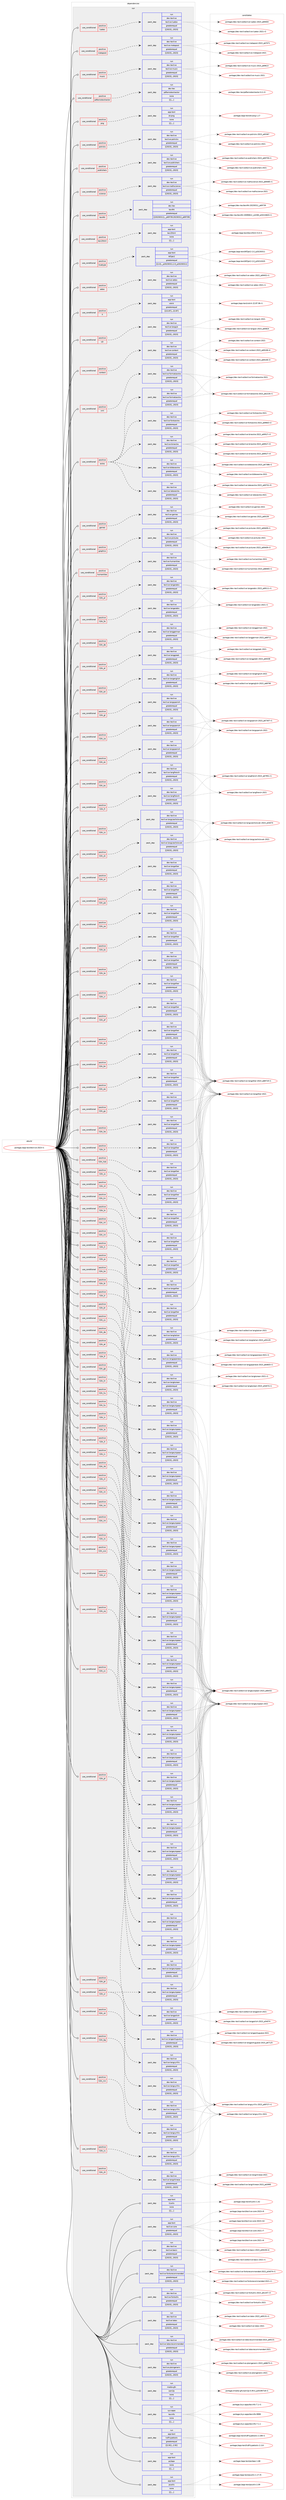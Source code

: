 digraph prolog {

# *************
# Graph options
# *************

newrank=true;
concentrate=true;
compound=true;
graph [rankdir=LR,fontname=Helvetica,fontsize=10,ranksep=1.5];#, ranksep=2.5, nodesep=0.2];
edge  [arrowhead=vee];
node  [fontname=Helvetica,fontsize=10];

# **********
# The ebuild
# **********

subgraph cluster_leftcol {
color=gray;
label=<<i>ebuild</i>>;
id [label="portage://app-text/texlive-2023-r1", color=red, width=4, href="../app-text/texlive-2023-r1.svg"];
}

# ****************
# The dependencies
# ****************

subgraph cluster_midcol {
color=gray;
label=<<i>dependencies</i>>;
subgraph cluster_compile {
fillcolor="#eeeeee";
style=filled;
label=<<i>compile</i>>;
}
subgraph cluster_compileandrun {
fillcolor="#eeeeee";
style=filled;
label=<<i>compile and run</i>>;
}
subgraph cluster_run {
fillcolor="#eeeeee";
style=filled;
label=<<i>run</i>>;
subgraph cond15935 {
dependency59038 [label=<<TABLE BORDER="0" CELLBORDER="1" CELLSPACING="0" CELLPADDING="4"><TR><TD ROWSPAN="3" CELLPADDING="10">use_conditional</TD></TR><TR><TD>positive</TD></TR><TR><TD>X</TD></TR></TABLE>>, shape=none, color=red];
subgraph pack42594 {
dependency59039 [label=<<TABLE BORDER="0" CELLBORDER="1" CELLSPACING="0" CELLPADDING="4" WIDTH="220"><TR><TD ROWSPAN="6" CELLPADDING="30">pack_dep</TD></TR><TR><TD WIDTH="110">run</TD></TR><TR><TD>app-text</TD></TR><TR><TD>xdvik</TD></TR><TR><TD>greaterequal</TD></TR><TR><TD>[[22,87],,,22.87]</TD></TR></TABLE>>, shape=none, color=blue];
}
dependency59038:e -> dependency59039:w [weight=20,style="dashed",arrowhead="vee"];
}
id:e -> dependency59038:w [weight=20,style="solid",arrowhead="odot"];
subgraph cond15936 {
dependency59040 [label=<<TABLE BORDER="0" CELLBORDER="1" CELLSPACING="0" CELLPADDING="4"><TR><TD ROWSPAN="3" CELLPADDING="10">use_conditional</TD></TR><TR><TD>positive</TD></TR><TR><TD>cjk</TD></TR></TABLE>>, shape=none, color=red];
subgraph pack42595 {
dependency59041 [label=<<TABLE BORDER="0" CELLBORDER="1" CELLSPACING="0" CELLPADDING="4" WIDTH="220"><TR><TD ROWSPAN="6" CELLPADDING="30">pack_dep</TD></TR><TR><TD WIDTH="110">run</TD></TR><TR><TD>dev-texlive</TD></TR><TR><TD>texlive-langcjk</TD></TR><TR><TD>greaterequal</TD></TR><TR><TD>[[2023],,,2023]</TD></TR></TABLE>>, shape=none, color=blue];
}
dependency59040:e -> dependency59041:w [weight=20,style="dashed",arrowhead="vee"];
}
id:e -> dependency59040:w [weight=20,style="solid",arrowhead="odot"];
subgraph cond15937 {
dependency59042 [label=<<TABLE BORDER="0" CELLBORDER="1" CELLSPACING="0" CELLPADDING="4"><TR><TD ROWSPAN="3" CELLPADDING="10">use_conditional</TD></TR><TR><TD>positive</TD></TR><TR><TD>context</TD></TR></TABLE>>, shape=none, color=red];
subgraph pack42596 {
dependency59043 [label=<<TABLE BORDER="0" CELLBORDER="1" CELLSPACING="0" CELLPADDING="4" WIDTH="220"><TR><TD ROWSPAN="6" CELLPADDING="30">pack_dep</TD></TR><TR><TD WIDTH="110">run</TD></TR><TR><TD>dev-texlive</TD></TR><TR><TD>texlive-context</TD></TR><TR><TD>greaterequal</TD></TR><TR><TD>[[2023],,,2023]</TD></TR></TABLE>>, shape=none, color=blue];
}
dependency59042:e -> dependency59043:w [weight=20,style="dashed",arrowhead="vee"];
}
id:e -> dependency59042:w [weight=20,style="solid",arrowhead="odot"];
subgraph cond15938 {
dependency59044 [label=<<TABLE BORDER="0" CELLBORDER="1" CELLSPACING="0" CELLPADDING="4"><TR><TD ROWSPAN="3" CELLPADDING="10">use_conditional</TD></TR><TR><TD>positive</TD></TR><TR><TD>extra</TD></TR></TABLE>>, shape=none, color=red];
subgraph pack42597 {
dependency59045 [label=<<TABLE BORDER="0" CELLBORDER="1" CELLSPACING="0" CELLPADDING="4" WIDTH="220"><TR><TD ROWSPAN="6" CELLPADDING="30">pack_dep</TD></TR><TR><TD WIDTH="110">run</TD></TR><TR><TD>dev-texlive</TD></TR><TR><TD>texlive-bibtexextra</TD></TR><TR><TD>greaterequal</TD></TR><TR><TD>[[2023],,,2023]</TD></TR></TABLE>>, shape=none, color=blue];
}
dependency59044:e -> dependency59045:w [weight=20,style="dashed",arrowhead="vee"];
subgraph pack42598 {
dependency59046 [label=<<TABLE BORDER="0" CELLBORDER="1" CELLSPACING="0" CELLPADDING="4" WIDTH="220"><TR><TD ROWSPAN="6" CELLPADDING="30">pack_dep</TD></TR><TR><TD WIDTH="110">run</TD></TR><TR><TD>dev-texlive</TD></TR><TR><TD>texlive-binextra</TD></TR><TR><TD>greaterequal</TD></TR><TR><TD>[[2023],,,2023]</TD></TR></TABLE>>, shape=none, color=blue];
}
dependency59044:e -> dependency59046:w [weight=20,style="dashed",arrowhead="vee"];
subgraph pack42599 {
dependency59047 [label=<<TABLE BORDER="0" CELLBORDER="1" CELLSPACING="0" CELLPADDING="4" WIDTH="220"><TR><TD ROWSPAN="6" CELLPADDING="30">pack_dep</TD></TR><TR><TD WIDTH="110">run</TD></TR><TR><TD>dev-texlive</TD></TR><TR><TD>texlive-fontsextra</TD></TR><TR><TD>greaterequal</TD></TR><TR><TD>[[2023],,,2023]</TD></TR></TABLE>>, shape=none, color=blue];
}
dependency59044:e -> dependency59047:w [weight=20,style="dashed",arrowhead="vee"];
subgraph pack42600 {
dependency59048 [label=<<TABLE BORDER="0" CELLBORDER="1" CELLSPACING="0" CELLPADDING="4" WIDTH="220"><TR><TD ROWSPAN="6" CELLPADDING="30">pack_dep</TD></TR><TR><TD WIDTH="110">run</TD></TR><TR><TD>dev-texlive</TD></TR><TR><TD>texlive-formatsextra</TD></TR><TR><TD>greaterequal</TD></TR><TR><TD>[[2023],,,2023]</TD></TR></TABLE>>, shape=none, color=blue];
}
dependency59044:e -> dependency59048:w [weight=20,style="dashed",arrowhead="vee"];
subgraph pack42601 {
dependency59049 [label=<<TABLE BORDER="0" CELLBORDER="1" CELLSPACING="0" CELLPADDING="4" WIDTH="220"><TR><TD ROWSPAN="6" CELLPADDING="30">pack_dep</TD></TR><TR><TD WIDTH="110">run</TD></TR><TR><TD>dev-texlive</TD></TR><TR><TD>texlive-latexextra</TD></TR><TR><TD>greaterequal</TD></TR><TR><TD>[[2023],,,2023]</TD></TR></TABLE>>, shape=none, color=blue];
}
dependency59044:e -> dependency59049:w [weight=20,style="dashed",arrowhead="vee"];
}
id:e -> dependency59044:w [weight=20,style="solid",arrowhead="odot"];
subgraph cond15939 {
dependency59050 [label=<<TABLE BORDER="0" CELLBORDER="1" CELLSPACING="0" CELLPADDING="4"><TR><TD ROWSPAN="3" CELLPADDING="10">use_conditional</TD></TR><TR><TD>positive</TD></TR><TR><TD>games</TD></TR></TABLE>>, shape=none, color=red];
subgraph pack42602 {
dependency59051 [label=<<TABLE BORDER="0" CELLBORDER="1" CELLSPACING="0" CELLPADDING="4" WIDTH="220"><TR><TD ROWSPAN="6" CELLPADDING="30">pack_dep</TD></TR><TR><TD WIDTH="110">run</TD></TR><TR><TD>dev-texlive</TD></TR><TR><TD>texlive-games</TD></TR><TR><TD>greaterequal</TD></TR><TR><TD>[[2023],,,2023]</TD></TR></TABLE>>, shape=none, color=blue];
}
dependency59050:e -> dependency59051:w [weight=20,style="dashed",arrowhead="vee"];
}
id:e -> dependency59050:w [weight=20,style="solid",arrowhead="odot"];
subgraph cond15940 {
dependency59052 [label=<<TABLE BORDER="0" CELLBORDER="1" CELLSPACING="0" CELLPADDING="4"><TR><TD ROWSPAN="3" CELLPADDING="10">use_conditional</TD></TR><TR><TD>positive</TD></TR><TR><TD>graphics</TD></TR></TABLE>>, shape=none, color=red];
subgraph pack42603 {
dependency59053 [label=<<TABLE BORDER="0" CELLBORDER="1" CELLSPACING="0" CELLPADDING="4" WIDTH="220"><TR><TD ROWSPAN="6" CELLPADDING="30">pack_dep</TD></TR><TR><TD WIDTH="110">run</TD></TR><TR><TD>dev-texlive</TD></TR><TR><TD>texlive-pictures</TD></TR><TR><TD>greaterequal</TD></TR><TR><TD>[[2023],,,2023]</TD></TR></TABLE>>, shape=none, color=blue];
}
dependency59052:e -> dependency59053:w [weight=20,style="dashed",arrowhead="vee"];
}
id:e -> dependency59052:w [weight=20,style="solid",arrowhead="odot"];
subgraph cond15941 {
dependency59054 [label=<<TABLE BORDER="0" CELLBORDER="1" CELLSPACING="0" CELLPADDING="4"><TR><TD ROWSPAN="3" CELLPADDING="10">use_conditional</TD></TR><TR><TD>positive</TD></TR><TR><TD>humanities</TD></TR></TABLE>>, shape=none, color=red];
subgraph pack42604 {
dependency59055 [label=<<TABLE BORDER="0" CELLBORDER="1" CELLSPACING="0" CELLPADDING="4" WIDTH="220"><TR><TD ROWSPAN="6" CELLPADDING="30">pack_dep</TD></TR><TR><TD WIDTH="110">run</TD></TR><TR><TD>dev-texlive</TD></TR><TR><TD>texlive-humanities</TD></TR><TR><TD>greaterequal</TD></TR><TR><TD>[[2023],,,2023]</TD></TR></TABLE>>, shape=none, color=blue];
}
dependency59054:e -> dependency59055:w [weight=20,style="dashed",arrowhead="vee"];
}
id:e -> dependency59054:w [weight=20,style="solid",arrowhead="odot"];
subgraph cond15942 {
dependency59056 [label=<<TABLE BORDER="0" CELLBORDER="1" CELLSPACING="0" CELLPADDING="4"><TR><TD ROWSPAN="3" CELLPADDING="10">use_conditional</TD></TR><TR><TD>positive</TD></TR><TR><TD>l10n_af</TD></TR></TABLE>>, shape=none, color=red];
subgraph pack42605 {
dependency59057 [label=<<TABLE BORDER="0" CELLBORDER="1" CELLSPACING="0" CELLPADDING="4" WIDTH="220"><TR><TD ROWSPAN="6" CELLPADDING="30">pack_dep</TD></TR><TR><TD WIDTH="110">run</TD></TR><TR><TD>dev-texlive</TD></TR><TR><TD>texlive-langother</TD></TR><TR><TD>greaterequal</TD></TR><TR><TD>[[2023],,,2023]</TD></TR></TABLE>>, shape=none, color=blue];
}
dependency59056:e -> dependency59057:w [weight=20,style="dashed",arrowhead="vee"];
}
id:e -> dependency59056:w [weight=20,style="solid",arrowhead="odot"];
subgraph cond15943 {
dependency59058 [label=<<TABLE BORDER="0" CELLBORDER="1" CELLSPACING="0" CELLPADDING="4"><TR><TD ROWSPAN="3" CELLPADDING="10">use_conditional</TD></TR><TR><TD>positive</TD></TR><TR><TD>l10n_ar</TD></TR></TABLE>>, shape=none, color=red];
subgraph pack42606 {
dependency59059 [label=<<TABLE BORDER="0" CELLBORDER="1" CELLSPACING="0" CELLPADDING="4" WIDTH="220"><TR><TD ROWSPAN="6" CELLPADDING="30">pack_dep</TD></TR><TR><TD WIDTH="110">run</TD></TR><TR><TD>dev-texlive</TD></TR><TR><TD>texlive-langarabic</TD></TR><TR><TD>greaterequal</TD></TR><TR><TD>[[2023],,,2023]</TD></TR></TABLE>>, shape=none, color=blue];
}
dependency59058:e -> dependency59059:w [weight=20,style="dashed",arrowhead="vee"];
}
id:e -> dependency59058:w [weight=20,style="solid",arrowhead="odot"];
subgraph cond15944 {
dependency59060 [label=<<TABLE BORDER="0" CELLBORDER="1" CELLSPACING="0" CELLPADDING="4"><TR><TD ROWSPAN="3" CELLPADDING="10">use_conditional</TD></TR><TR><TD>positive</TD></TR><TR><TD>l10n_as</TD></TR></TABLE>>, shape=none, color=red];
subgraph pack42607 {
dependency59061 [label=<<TABLE BORDER="0" CELLBORDER="1" CELLSPACING="0" CELLPADDING="4" WIDTH="220"><TR><TD ROWSPAN="6" CELLPADDING="30">pack_dep</TD></TR><TR><TD WIDTH="110">run</TD></TR><TR><TD>dev-texlive</TD></TR><TR><TD>texlive-langother</TD></TR><TR><TD>greaterequal</TD></TR><TR><TD>[[2023],,,2023]</TD></TR></TABLE>>, shape=none, color=blue];
}
dependency59060:e -> dependency59061:w [weight=20,style="dashed",arrowhead="vee"];
}
id:e -> dependency59060:w [weight=20,style="solid",arrowhead="odot"];
subgraph cond15945 {
dependency59062 [label=<<TABLE BORDER="0" CELLBORDER="1" CELLSPACING="0" CELLPADDING="4"><TR><TD ROWSPAN="3" CELLPADDING="10">use_conditional</TD></TR><TR><TD>positive</TD></TR><TR><TD>l10n_bg</TD></TR></TABLE>>, shape=none, color=red];
subgraph pack42608 {
dependency59063 [label=<<TABLE BORDER="0" CELLBORDER="1" CELLSPACING="0" CELLPADDING="4" WIDTH="220"><TR><TD ROWSPAN="6" CELLPADDING="30">pack_dep</TD></TR><TR><TD WIDTH="110">run</TD></TR><TR><TD>dev-texlive</TD></TR><TR><TD>texlive-langcyrillic</TD></TR><TR><TD>greaterequal</TD></TR><TR><TD>[[2023],,,2023]</TD></TR></TABLE>>, shape=none, color=blue];
}
dependency59062:e -> dependency59063:w [weight=20,style="dashed",arrowhead="vee"];
}
id:e -> dependency59062:w [weight=20,style="solid",arrowhead="odot"];
subgraph cond15946 {
dependency59064 [label=<<TABLE BORDER="0" CELLBORDER="1" CELLSPACING="0" CELLPADDING="4"><TR><TD ROWSPAN="3" CELLPADDING="10">use_conditional</TD></TR><TR><TD>positive</TD></TR><TR><TD>l10n_bn</TD></TR></TABLE>>, shape=none, color=red];
subgraph pack42609 {
dependency59065 [label=<<TABLE BORDER="0" CELLBORDER="1" CELLSPACING="0" CELLPADDING="4" WIDTH="220"><TR><TD ROWSPAN="6" CELLPADDING="30">pack_dep</TD></TR><TR><TD WIDTH="110">run</TD></TR><TR><TD>dev-texlive</TD></TR><TR><TD>texlive-langother</TD></TR><TR><TD>greaterequal</TD></TR><TR><TD>[[2023],,,2023]</TD></TR></TABLE>>, shape=none, color=blue];
}
dependency59064:e -> dependency59065:w [weight=20,style="dashed",arrowhead="vee"];
}
id:e -> dependency59064:w [weight=20,style="solid",arrowhead="odot"];
subgraph cond15947 {
dependency59066 [label=<<TABLE BORDER="0" CELLBORDER="1" CELLSPACING="0" CELLPADDING="4"><TR><TD ROWSPAN="3" CELLPADDING="10">use_conditional</TD></TR><TR><TD>positive</TD></TR><TR><TD>l10n_br</TD></TR></TABLE>>, shape=none, color=red];
subgraph pack42610 {
dependency59067 [label=<<TABLE BORDER="0" CELLBORDER="1" CELLSPACING="0" CELLPADDING="4" WIDTH="220"><TR><TD ROWSPAN="6" CELLPADDING="30">pack_dep</TD></TR><TR><TD WIDTH="110">run</TD></TR><TR><TD>dev-texlive</TD></TR><TR><TD>texlive-langeuropean</TD></TR><TR><TD>greaterequal</TD></TR><TR><TD>[[2023],,,2023]</TD></TR></TABLE>>, shape=none, color=blue];
}
dependency59066:e -> dependency59067:w [weight=20,style="dashed",arrowhead="vee"];
}
id:e -> dependency59066:w [weight=20,style="solid",arrowhead="odot"];
subgraph cond15948 {
dependency59068 [label=<<TABLE BORDER="0" CELLBORDER="1" CELLSPACING="0" CELLPADDING="4"><TR><TD ROWSPAN="3" CELLPADDING="10">use_conditional</TD></TR><TR><TD>positive</TD></TR><TR><TD>l10n_ca</TD></TR></TABLE>>, shape=none, color=red];
subgraph pack42611 {
dependency59069 [label=<<TABLE BORDER="0" CELLBORDER="1" CELLSPACING="0" CELLPADDING="4" WIDTH="220"><TR><TD ROWSPAN="6" CELLPADDING="30">pack_dep</TD></TR><TR><TD WIDTH="110">run</TD></TR><TR><TD>dev-texlive</TD></TR><TR><TD>texlive-langspanish</TD></TR><TR><TD>greaterequal</TD></TR><TR><TD>[[2023],,,2023]</TD></TR></TABLE>>, shape=none, color=blue];
}
dependency59068:e -> dependency59069:w [weight=20,style="dashed",arrowhead="vee"];
}
id:e -> dependency59068:w [weight=20,style="solid",arrowhead="odot"];
subgraph cond15949 {
dependency59070 [label=<<TABLE BORDER="0" CELLBORDER="1" CELLSPACING="0" CELLPADDING="4"><TR><TD ROWSPAN="3" CELLPADDING="10">use_conditional</TD></TR><TR><TD>positive</TD></TR><TR><TD>l10n_cs</TD></TR></TABLE>>, shape=none, color=red];
subgraph pack42612 {
dependency59071 [label=<<TABLE BORDER="0" CELLBORDER="1" CELLSPACING="0" CELLPADDING="4" WIDTH="220"><TR><TD ROWSPAN="6" CELLPADDING="30">pack_dep</TD></TR><TR><TD WIDTH="110">run</TD></TR><TR><TD>dev-texlive</TD></TR><TR><TD>texlive-langczechslovak</TD></TR><TR><TD>greaterequal</TD></TR><TR><TD>[[2023],,,2023]</TD></TR></TABLE>>, shape=none, color=blue];
}
dependency59070:e -> dependency59071:w [weight=20,style="dashed",arrowhead="vee"];
}
id:e -> dependency59070:w [weight=20,style="solid",arrowhead="odot"];
subgraph cond15950 {
dependency59072 [label=<<TABLE BORDER="0" CELLBORDER="1" CELLSPACING="0" CELLPADDING="4"><TR><TD ROWSPAN="3" CELLPADDING="10">use_conditional</TD></TR><TR><TD>positive</TD></TR><TR><TD>l10n_cy</TD></TR></TABLE>>, shape=none, color=red];
subgraph pack42613 {
dependency59073 [label=<<TABLE BORDER="0" CELLBORDER="1" CELLSPACING="0" CELLPADDING="4" WIDTH="220"><TR><TD ROWSPAN="6" CELLPADDING="30">pack_dep</TD></TR><TR><TD WIDTH="110">run</TD></TR><TR><TD>dev-texlive</TD></TR><TR><TD>texlive-langeuropean</TD></TR><TR><TD>greaterequal</TD></TR><TR><TD>[[2023],,,2023]</TD></TR></TABLE>>, shape=none, color=blue];
}
dependency59072:e -> dependency59073:w [weight=20,style="dashed",arrowhead="vee"];
}
id:e -> dependency59072:w [weight=20,style="solid",arrowhead="odot"];
subgraph cond15951 {
dependency59074 [label=<<TABLE BORDER="0" CELLBORDER="1" CELLSPACING="0" CELLPADDING="4"><TR><TD ROWSPAN="3" CELLPADDING="10">use_conditional</TD></TR><TR><TD>positive</TD></TR><TR><TD>l10n_da</TD></TR></TABLE>>, shape=none, color=red];
subgraph pack42614 {
dependency59075 [label=<<TABLE BORDER="0" CELLBORDER="1" CELLSPACING="0" CELLPADDING="4" WIDTH="220"><TR><TD ROWSPAN="6" CELLPADDING="30">pack_dep</TD></TR><TR><TD WIDTH="110">run</TD></TR><TR><TD>dev-texlive</TD></TR><TR><TD>texlive-langeuropean</TD></TR><TR><TD>greaterequal</TD></TR><TR><TD>[[2023],,,2023]</TD></TR></TABLE>>, shape=none, color=blue];
}
dependency59074:e -> dependency59075:w [weight=20,style="dashed",arrowhead="vee"];
}
id:e -> dependency59074:w [weight=20,style="solid",arrowhead="odot"];
subgraph cond15952 {
dependency59076 [label=<<TABLE BORDER="0" CELLBORDER="1" CELLSPACING="0" CELLPADDING="4"><TR><TD ROWSPAN="3" CELLPADDING="10">use_conditional</TD></TR><TR><TD>positive</TD></TR><TR><TD>l10n_de</TD></TR></TABLE>>, shape=none, color=red];
subgraph pack42615 {
dependency59077 [label=<<TABLE BORDER="0" CELLBORDER="1" CELLSPACING="0" CELLPADDING="4" WIDTH="220"><TR><TD ROWSPAN="6" CELLPADDING="30">pack_dep</TD></TR><TR><TD WIDTH="110">run</TD></TR><TR><TD>dev-texlive</TD></TR><TR><TD>texlive-langgerman</TD></TR><TR><TD>greaterequal</TD></TR><TR><TD>[[2023],,,2023]</TD></TR></TABLE>>, shape=none, color=blue];
}
dependency59076:e -> dependency59077:w [weight=20,style="dashed",arrowhead="vee"];
}
id:e -> dependency59076:w [weight=20,style="solid",arrowhead="odot"];
subgraph cond15953 {
dependency59078 [label=<<TABLE BORDER="0" CELLBORDER="1" CELLSPACING="0" CELLPADDING="4"><TR><TD ROWSPAN="3" CELLPADDING="10">use_conditional</TD></TR><TR><TD>positive</TD></TR><TR><TD>l10n_el</TD></TR></TABLE>>, shape=none, color=red];
subgraph pack42616 {
dependency59079 [label=<<TABLE BORDER="0" CELLBORDER="1" CELLSPACING="0" CELLPADDING="4" WIDTH="220"><TR><TD ROWSPAN="6" CELLPADDING="30">pack_dep</TD></TR><TR><TD WIDTH="110">run</TD></TR><TR><TD>dev-texlive</TD></TR><TR><TD>texlive-langgreek</TD></TR><TR><TD>greaterequal</TD></TR><TR><TD>[[2023],,,2023]</TD></TR></TABLE>>, shape=none, color=blue];
}
dependency59078:e -> dependency59079:w [weight=20,style="dashed",arrowhead="vee"];
}
id:e -> dependency59078:w [weight=20,style="solid",arrowhead="odot"];
subgraph cond15954 {
dependency59080 [label=<<TABLE BORDER="0" CELLBORDER="1" CELLSPACING="0" CELLPADDING="4"><TR><TD ROWSPAN="3" CELLPADDING="10">use_conditional</TD></TR><TR><TD>positive</TD></TR><TR><TD>l10n_en</TD></TR></TABLE>>, shape=none, color=red];
subgraph pack42617 {
dependency59081 [label=<<TABLE BORDER="0" CELLBORDER="1" CELLSPACING="0" CELLPADDING="4" WIDTH="220"><TR><TD ROWSPAN="6" CELLPADDING="30">pack_dep</TD></TR><TR><TD WIDTH="110">run</TD></TR><TR><TD>dev-texlive</TD></TR><TR><TD>texlive-langenglish</TD></TR><TR><TD>greaterequal</TD></TR><TR><TD>[[2023],,,2023]</TD></TR></TABLE>>, shape=none, color=blue];
}
dependency59080:e -> dependency59081:w [weight=20,style="dashed",arrowhead="vee"];
}
id:e -> dependency59080:w [weight=20,style="solid",arrowhead="odot"];
subgraph cond15955 {
dependency59082 [label=<<TABLE BORDER="0" CELLBORDER="1" CELLSPACING="0" CELLPADDING="4"><TR><TD ROWSPAN="3" CELLPADDING="10">use_conditional</TD></TR><TR><TD>positive</TD></TR><TR><TD>l10n_eo</TD></TR></TABLE>>, shape=none, color=red];
subgraph pack42618 {
dependency59083 [label=<<TABLE BORDER="0" CELLBORDER="1" CELLSPACING="0" CELLPADDING="4" WIDTH="220"><TR><TD ROWSPAN="6" CELLPADDING="30">pack_dep</TD></TR><TR><TD WIDTH="110">run</TD></TR><TR><TD>dev-texlive</TD></TR><TR><TD>texlive-langother</TD></TR><TR><TD>greaterequal</TD></TR><TR><TD>[[2023],,,2023]</TD></TR></TABLE>>, shape=none, color=blue];
}
dependency59082:e -> dependency59083:w [weight=20,style="dashed",arrowhead="vee"];
}
id:e -> dependency59082:w [weight=20,style="solid",arrowhead="odot"];
subgraph cond15956 {
dependency59084 [label=<<TABLE BORDER="0" CELLBORDER="1" CELLSPACING="0" CELLPADDING="4"><TR><TD ROWSPAN="3" CELLPADDING="10">use_conditional</TD></TR><TR><TD>positive</TD></TR><TR><TD>l10n_es</TD></TR></TABLE>>, shape=none, color=red];
subgraph pack42619 {
dependency59085 [label=<<TABLE BORDER="0" CELLBORDER="1" CELLSPACING="0" CELLPADDING="4" WIDTH="220"><TR><TD ROWSPAN="6" CELLPADDING="30">pack_dep</TD></TR><TR><TD WIDTH="110">run</TD></TR><TR><TD>dev-texlive</TD></TR><TR><TD>texlive-langspanish</TD></TR><TR><TD>greaterequal</TD></TR><TR><TD>[[2023],,,2023]</TD></TR></TABLE>>, shape=none, color=blue];
}
dependency59084:e -> dependency59085:w [weight=20,style="dashed",arrowhead="vee"];
}
id:e -> dependency59084:w [weight=20,style="solid",arrowhead="odot"];
subgraph cond15957 {
dependency59086 [label=<<TABLE BORDER="0" CELLBORDER="1" CELLSPACING="0" CELLPADDING="4"><TR><TD ROWSPAN="3" CELLPADDING="10">use_conditional</TD></TR><TR><TD>positive</TD></TR><TR><TD>l10n_et</TD></TR></TABLE>>, shape=none, color=red];
subgraph pack42620 {
dependency59087 [label=<<TABLE BORDER="0" CELLBORDER="1" CELLSPACING="0" CELLPADDING="4" WIDTH="220"><TR><TD ROWSPAN="6" CELLPADDING="30">pack_dep</TD></TR><TR><TD WIDTH="110">run</TD></TR><TR><TD>dev-texlive</TD></TR><TR><TD>texlive-langeuropean</TD></TR><TR><TD>greaterequal</TD></TR><TR><TD>[[2023],,,2023]</TD></TR></TABLE>>, shape=none, color=blue];
}
dependency59086:e -> dependency59087:w [weight=20,style="dashed",arrowhead="vee"];
}
id:e -> dependency59086:w [weight=20,style="solid",arrowhead="odot"];
subgraph cond15958 {
dependency59088 [label=<<TABLE BORDER="0" CELLBORDER="1" CELLSPACING="0" CELLPADDING="4"><TR><TD ROWSPAN="3" CELLPADDING="10">use_conditional</TD></TR><TR><TD>positive</TD></TR><TR><TD>l10n_eu</TD></TR></TABLE>>, shape=none, color=red];
subgraph pack42621 {
dependency59089 [label=<<TABLE BORDER="0" CELLBORDER="1" CELLSPACING="0" CELLPADDING="4" WIDTH="220"><TR><TD ROWSPAN="6" CELLPADDING="30">pack_dep</TD></TR><TR><TD WIDTH="110">run</TD></TR><TR><TD>dev-texlive</TD></TR><TR><TD>texlive-langfrench</TD></TR><TR><TD>greaterequal</TD></TR><TR><TD>[[2023],,,2023]</TD></TR></TABLE>>, shape=none, color=blue];
}
dependency59088:e -> dependency59089:w [weight=20,style="dashed",arrowhead="vee"];
}
id:e -> dependency59088:w [weight=20,style="solid",arrowhead="odot"];
subgraph cond15959 {
dependency59090 [label=<<TABLE BORDER="0" CELLBORDER="1" CELLSPACING="0" CELLPADDING="4"><TR><TD ROWSPAN="3" CELLPADDING="10">use_conditional</TD></TR><TR><TD>positive</TD></TR><TR><TD>l10n_fa</TD></TR></TABLE>>, shape=none, color=red];
subgraph pack42622 {
dependency59091 [label=<<TABLE BORDER="0" CELLBORDER="1" CELLSPACING="0" CELLPADDING="4" WIDTH="220"><TR><TD ROWSPAN="6" CELLPADDING="30">pack_dep</TD></TR><TR><TD WIDTH="110">run</TD></TR><TR><TD>dev-texlive</TD></TR><TR><TD>texlive-langarabic</TD></TR><TR><TD>greaterequal</TD></TR><TR><TD>[[2023],,,2023]</TD></TR></TABLE>>, shape=none, color=blue];
}
dependency59090:e -> dependency59091:w [weight=20,style="dashed",arrowhead="vee"];
}
id:e -> dependency59090:w [weight=20,style="solid",arrowhead="odot"];
subgraph cond15960 {
dependency59092 [label=<<TABLE BORDER="0" CELLBORDER="1" CELLSPACING="0" CELLPADDING="4"><TR><TD ROWSPAN="3" CELLPADDING="10">use_conditional</TD></TR><TR><TD>positive</TD></TR><TR><TD>l10n_fi</TD></TR></TABLE>>, shape=none, color=red];
subgraph pack42623 {
dependency59093 [label=<<TABLE BORDER="0" CELLBORDER="1" CELLSPACING="0" CELLPADDING="4" WIDTH="220"><TR><TD ROWSPAN="6" CELLPADDING="30">pack_dep</TD></TR><TR><TD WIDTH="110">run</TD></TR><TR><TD>dev-texlive</TD></TR><TR><TD>texlive-langeuropean</TD></TR><TR><TD>greaterequal</TD></TR><TR><TD>[[2023],,,2023]</TD></TR></TABLE>>, shape=none, color=blue];
}
dependency59092:e -> dependency59093:w [weight=20,style="dashed",arrowhead="vee"];
}
id:e -> dependency59092:w [weight=20,style="solid",arrowhead="odot"];
subgraph cond15961 {
dependency59094 [label=<<TABLE BORDER="0" CELLBORDER="1" CELLSPACING="0" CELLPADDING="4"><TR><TD ROWSPAN="3" CELLPADDING="10">use_conditional</TD></TR><TR><TD>positive</TD></TR><TR><TD>l10n_fr</TD></TR></TABLE>>, shape=none, color=red];
subgraph pack42624 {
dependency59095 [label=<<TABLE BORDER="0" CELLBORDER="1" CELLSPACING="0" CELLPADDING="4" WIDTH="220"><TR><TD ROWSPAN="6" CELLPADDING="30">pack_dep</TD></TR><TR><TD WIDTH="110">run</TD></TR><TR><TD>dev-texlive</TD></TR><TR><TD>texlive-langfrench</TD></TR><TR><TD>greaterequal</TD></TR><TR><TD>[[2023],,,2023]</TD></TR></TABLE>>, shape=none, color=blue];
}
dependency59094:e -> dependency59095:w [weight=20,style="dashed",arrowhead="vee"];
}
id:e -> dependency59094:w [weight=20,style="solid",arrowhead="odot"];
subgraph cond15962 {
dependency59096 [label=<<TABLE BORDER="0" CELLBORDER="1" CELLSPACING="0" CELLPADDING="4"><TR><TD ROWSPAN="3" CELLPADDING="10">use_conditional</TD></TR><TR><TD>positive</TD></TR><TR><TD>l10n_ga</TD></TR></TABLE>>, shape=none, color=red];
subgraph pack42625 {
dependency59097 [label=<<TABLE BORDER="0" CELLBORDER="1" CELLSPACING="0" CELLPADDING="4" WIDTH="220"><TR><TD ROWSPAN="6" CELLPADDING="30">pack_dep</TD></TR><TR><TD WIDTH="110">run</TD></TR><TR><TD>dev-texlive</TD></TR><TR><TD>texlive-langeuropean</TD></TR><TR><TD>greaterequal</TD></TR><TR><TD>[[2023],,,2023]</TD></TR></TABLE>>, shape=none, color=blue];
}
dependency59096:e -> dependency59097:w [weight=20,style="dashed",arrowhead="vee"];
}
id:e -> dependency59096:w [weight=20,style="solid",arrowhead="odot"];
subgraph cond15963 {
dependency59098 [label=<<TABLE BORDER="0" CELLBORDER="1" CELLSPACING="0" CELLPADDING="4"><TR><TD ROWSPAN="3" CELLPADDING="10">use_conditional</TD></TR><TR><TD>positive</TD></TR><TR><TD>l10n_gl</TD></TR></TABLE>>, shape=none, color=red];
subgraph pack42626 {
dependency59099 [label=<<TABLE BORDER="0" CELLBORDER="1" CELLSPACING="0" CELLPADDING="4" WIDTH="220"><TR><TD ROWSPAN="6" CELLPADDING="30">pack_dep</TD></TR><TR><TD WIDTH="110">run</TD></TR><TR><TD>dev-texlive</TD></TR><TR><TD>texlive-langspanish</TD></TR><TR><TD>greaterequal</TD></TR><TR><TD>[[2023],,,2023]</TD></TR></TABLE>>, shape=none, color=blue];
}
dependency59098:e -> dependency59099:w [weight=20,style="dashed",arrowhead="vee"];
}
id:e -> dependency59098:w [weight=20,style="solid",arrowhead="odot"];
subgraph cond15964 {
dependency59100 [label=<<TABLE BORDER="0" CELLBORDER="1" CELLSPACING="0" CELLPADDING="4"><TR><TD ROWSPAN="3" CELLPADDING="10">use_conditional</TD></TR><TR><TD>positive</TD></TR><TR><TD>l10n_gu</TD></TR></TABLE>>, shape=none, color=red];
subgraph pack42627 {
dependency59101 [label=<<TABLE BORDER="0" CELLBORDER="1" CELLSPACING="0" CELLPADDING="4" WIDTH="220"><TR><TD ROWSPAN="6" CELLPADDING="30">pack_dep</TD></TR><TR><TD WIDTH="110">run</TD></TR><TR><TD>dev-texlive</TD></TR><TR><TD>texlive-langother</TD></TR><TR><TD>greaterequal</TD></TR><TR><TD>[[2023],,,2023]</TD></TR></TABLE>>, shape=none, color=blue];
}
dependency59100:e -> dependency59101:w [weight=20,style="dashed",arrowhead="vee"];
}
id:e -> dependency59100:w [weight=20,style="solid",arrowhead="odot"];
subgraph cond15965 {
dependency59102 [label=<<TABLE BORDER="0" CELLBORDER="1" CELLSPACING="0" CELLPADDING="4"><TR><TD ROWSPAN="3" CELLPADDING="10">use_conditional</TD></TR><TR><TD>positive</TD></TR><TR><TD>l10n_he</TD></TR></TABLE>>, shape=none, color=red];
subgraph pack42628 {
dependency59103 [label=<<TABLE BORDER="0" CELLBORDER="1" CELLSPACING="0" CELLPADDING="4" WIDTH="220"><TR><TD ROWSPAN="6" CELLPADDING="30">pack_dep</TD></TR><TR><TD WIDTH="110">run</TD></TR><TR><TD>dev-texlive</TD></TR><TR><TD>texlive-langother</TD></TR><TR><TD>greaterequal</TD></TR><TR><TD>[[2023],,,2023]</TD></TR></TABLE>>, shape=none, color=blue];
}
dependency59102:e -> dependency59103:w [weight=20,style="dashed",arrowhead="vee"];
}
id:e -> dependency59102:w [weight=20,style="solid",arrowhead="odot"];
subgraph cond15966 {
dependency59104 [label=<<TABLE BORDER="0" CELLBORDER="1" CELLSPACING="0" CELLPADDING="4"><TR><TD ROWSPAN="3" CELLPADDING="10">use_conditional</TD></TR><TR><TD>positive</TD></TR><TR><TD>l10n_hi</TD></TR></TABLE>>, shape=none, color=red];
subgraph pack42629 {
dependency59105 [label=<<TABLE BORDER="0" CELLBORDER="1" CELLSPACING="0" CELLPADDING="4" WIDTH="220"><TR><TD ROWSPAN="6" CELLPADDING="30">pack_dep</TD></TR><TR><TD WIDTH="110">run</TD></TR><TR><TD>dev-texlive</TD></TR><TR><TD>texlive-langother</TD></TR><TR><TD>greaterequal</TD></TR><TR><TD>[[2023],,,2023]</TD></TR></TABLE>>, shape=none, color=blue];
}
dependency59104:e -> dependency59105:w [weight=20,style="dashed",arrowhead="vee"];
}
id:e -> dependency59104:w [weight=20,style="solid",arrowhead="odot"];
subgraph cond15967 {
dependency59106 [label=<<TABLE BORDER="0" CELLBORDER="1" CELLSPACING="0" CELLPADDING="4"><TR><TD ROWSPAN="3" CELLPADDING="10">use_conditional</TD></TR><TR><TD>positive</TD></TR><TR><TD>l10n_hr</TD></TR></TABLE>>, shape=none, color=red];
subgraph pack42630 {
dependency59107 [label=<<TABLE BORDER="0" CELLBORDER="1" CELLSPACING="0" CELLPADDING="4" WIDTH="220"><TR><TD ROWSPAN="6" CELLPADDING="30">pack_dep</TD></TR><TR><TD WIDTH="110">run</TD></TR><TR><TD>dev-texlive</TD></TR><TR><TD>texlive-langeuropean</TD></TR><TR><TD>greaterequal</TD></TR><TR><TD>[[2023],,,2023]</TD></TR></TABLE>>, shape=none, color=blue];
}
dependency59106:e -> dependency59107:w [weight=20,style="dashed",arrowhead="vee"];
}
id:e -> dependency59106:w [weight=20,style="solid",arrowhead="odot"];
subgraph cond15968 {
dependency59108 [label=<<TABLE BORDER="0" CELLBORDER="1" CELLSPACING="0" CELLPADDING="4"><TR><TD ROWSPAN="3" CELLPADDING="10">use_conditional</TD></TR><TR><TD>positive</TD></TR><TR><TD>l10n_hsb</TD></TR></TABLE>>, shape=none, color=red];
subgraph pack42631 {
dependency59109 [label=<<TABLE BORDER="0" CELLBORDER="1" CELLSPACING="0" CELLPADDING="4" WIDTH="220"><TR><TD ROWSPAN="6" CELLPADDING="30">pack_dep</TD></TR><TR><TD WIDTH="110">run</TD></TR><TR><TD>dev-texlive</TD></TR><TR><TD>texlive-langother</TD></TR><TR><TD>greaterequal</TD></TR><TR><TD>[[2023],,,2023]</TD></TR></TABLE>>, shape=none, color=blue];
}
dependency59108:e -> dependency59109:w [weight=20,style="dashed",arrowhead="vee"];
}
id:e -> dependency59108:w [weight=20,style="solid",arrowhead="odot"];
subgraph cond15969 {
dependency59110 [label=<<TABLE BORDER="0" CELLBORDER="1" CELLSPACING="0" CELLPADDING="4"><TR><TD ROWSPAN="3" CELLPADDING="10">use_conditional</TD></TR><TR><TD>positive</TD></TR><TR><TD>l10n_hu</TD></TR></TABLE>>, shape=none, color=red];
subgraph pack42632 {
dependency59111 [label=<<TABLE BORDER="0" CELLBORDER="1" CELLSPACING="0" CELLPADDING="4" WIDTH="220"><TR><TD ROWSPAN="6" CELLPADDING="30">pack_dep</TD></TR><TR><TD WIDTH="110">run</TD></TR><TR><TD>dev-texlive</TD></TR><TR><TD>texlive-langeuropean</TD></TR><TR><TD>greaterequal</TD></TR><TR><TD>[[2023],,,2023]</TD></TR></TABLE>>, shape=none, color=blue];
}
dependency59110:e -> dependency59111:w [weight=20,style="dashed",arrowhead="vee"];
}
id:e -> dependency59110:w [weight=20,style="solid",arrowhead="odot"];
subgraph cond15970 {
dependency59112 [label=<<TABLE BORDER="0" CELLBORDER="1" CELLSPACING="0" CELLPADDING="4"><TR><TD ROWSPAN="3" CELLPADDING="10">use_conditional</TD></TR><TR><TD>positive</TD></TR><TR><TD>l10n_hy</TD></TR></TABLE>>, shape=none, color=red];
subgraph pack42633 {
dependency59113 [label=<<TABLE BORDER="0" CELLBORDER="1" CELLSPACING="0" CELLPADDING="4" WIDTH="220"><TR><TD ROWSPAN="6" CELLPADDING="30">pack_dep</TD></TR><TR><TD WIDTH="110">run</TD></TR><TR><TD>dev-texlive</TD></TR><TR><TD>texlive-langeuropean</TD></TR><TR><TD>greaterequal</TD></TR><TR><TD>[[2023],,,2023]</TD></TR></TABLE>>, shape=none, color=blue];
}
dependency59112:e -> dependency59113:w [weight=20,style="dashed",arrowhead="vee"];
}
id:e -> dependency59112:w [weight=20,style="solid",arrowhead="odot"];
subgraph cond15971 {
dependency59114 [label=<<TABLE BORDER="0" CELLBORDER="1" CELLSPACING="0" CELLPADDING="4"><TR><TD ROWSPAN="3" CELLPADDING="10">use_conditional</TD></TR><TR><TD>positive</TD></TR><TR><TD>l10n_ia</TD></TR></TABLE>>, shape=none, color=red];
subgraph pack42634 {
dependency59115 [label=<<TABLE BORDER="0" CELLBORDER="1" CELLSPACING="0" CELLPADDING="4" WIDTH="220"><TR><TD ROWSPAN="6" CELLPADDING="30">pack_dep</TD></TR><TR><TD WIDTH="110">run</TD></TR><TR><TD>dev-texlive</TD></TR><TR><TD>texlive-langother</TD></TR><TR><TD>greaterequal</TD></TR><TR><TD>[[2023],,,2023]</TD></TR></TABLE>>, shape=none, color=blue];
}
dependency59114:e -> dependency59115:w [weight=20,style="dashed",arrowhead="vee"];
}
id:e -> dependency59114:w [weight=20,style="solid",arrowhead="odot"];
subgraph cond15972 {
dependency59116 [label=<<TABLE BORDER="0" CELLBORDER="1" CELLSPACING="0" CELLPADDING="4"><TR><TD ROWSPAN="3" CELLPADDING="10">use_conditional</TD></TR><TR><TD>positive</TD></TR><TR><TD>l10n_id</TD></TR></TABLE>>, shape=none, color=red];
subgraph pack42635 {
dependency59117 [label=<<TABLE BORDER="0" CELLBORDER="1" CELLSPACING="0" CELLPADDING="4" WIDTH="220"><TR><TD ROWSPAN="6" CELLPADDING="30">pack_dep</TD></TR><TR><TD WIDTH="110">run</TD></TR><TR><TD>dev-texlive</TD></TR><TR><TD>texlive-langother</TD></TR><TR><TD>greaterequal</TD></TR><TR><TD>[[2023],,,2023]</TD></TR></TABLE>>, shape=none, color=blue];
}
dependency59116:e -> dependency59117:w [weight=20,style="dashed",arrowhead="vee"];
}
id:e -> dependency59116:w [weight=20,style="solid",arrowhead="odot"];
subgraph cond15973 {
dependency59118 [label=<<TABLE BORDER="0" CELLBORDER="1" CELLSPACING="0" CELLPADDING="4"><TR><TD ROWSPAN="3" CELLPADDING="10">use_conditional</TD></TR><TR><TD>positive</TD></TR><TR><TD>l10n_is</TD></TR></TABLE>>, shape=none, color=red];
subgraph pack42636 {
dependency59119 [label=<<TABLE BORDER="0" CELLBORDER="1" CELLSPACING="0" CELLPADDING="4" WIDTH="220"><TR><TD ROWSPAN="6" CELLPADDING="30">pack_dep</TD></TR><TR><TD WIDTH="110">run</TD></TR><TR><TD>dev-texlive</TD></TR><TR><TD>texlive-langeuropean</TD></TR><TR><TD>greaterequal</TD></TR><TR><TD>[[2023],,,2023]</TD></TR></TABLE>>, shape=none, color=blue];
}
dependency59118:e -> dependency59119:w [weight=20,style="dashed",arrowhead="vee"];
}
id:e -> dependency59118:w [weight=20,style="solid",arrowhead="odot"];
subgraph cond15974 {
dependency59120 [label=<<TABLE BORDER="0" CELLBORDER="1" CELLSPACING="0" CELLPADDING="4"><TR><TD ROWSPAN="3" CELLPADDING="10">use_conditional</TD></TR><TR><TD>positive</TD></TR><TR><TD>l10n_it</TD></TR></TABLE>>, shape=none, color=red];
subgraph pack42637 {
dependency59121 [label=<<TABLE BORDER="0" CELLBORDER="1" CELLSPACING="0" CELLPADDING="4" WIDTH="220"><TR><TD ROWSPAN="6" CELLPADDING="30">pack_dep</TD></TR><TR><TD WIDTH="110">run</TD></TR><TR><TD>dev-texlive</TD></TR><TR><TD>texlive-langitalian</TD></TR><TR><TD>greaterequal</TD></TR><TR><TD>[[2023],,,2023]</TD></TR></TABLE>>, shape=none, color=blue];
}
dependency59120:e -> dependency59121:w [weight=20,style="dashed",arrowhead="vee"];
}
id:e -> dependency59120:w [weight=20,style="solid",arrowhead="odot"];
subgraph cond15975 {
dependency59122 [label=<<TABLE BORDER="0" CELLBORDER="1" CELLSPACING="0" CELLPADDING="4"><TR><TD ROWSPAN="3" CELLPADDING="10">use_conditional</TD></TR><TR><TD>positive</TD></TR><TR><TD>l10n_ja</TD></TR></TABLE>>, shape=none, color=red];
subgraph pack42638 {
dependency59123 [label=<<TABLE BORDER="0" CELLBORDER="1" CELLSPACING="0" CELLPADDING="4" WIDTH="220"><TR><TD ROWSPAN="6" CELLPADDING="30">pack_dep</TD></TR><TR><TD WIDTH="110">run</TD></TR><TR><TD>dev-texlive</TD></TR><TR><TD>texlive-langjapanese</TD></TR><TR><TD>greaterequal</TD></TR><TR><TD>[[2023],,,2023]</TD></TR></TABLE>>, shape=none, color=blue];
}
dependency59122:e -> dependency59123:w [weight=20,style="dashed",arrowhead="vee"];
}
id:e -> dependency59122:w [weight=20,style="solid",arrowhead="odot"];
subgraph cond15976 {
dependency59124 [label=<<TABLE BORDER="0" CELLBORDER="1" CELLSPACING="0" CELLPADDING="4"><TR><TD ROWSPAN="3" CELLPADDING="10">use_conditional</TD></TR><TR><TD>positive</TD></TR><TR><TD>l10n_kn</TD></TR></TABLE>>, shape=none, color=red];
subgraph pack42639 {
dependency59125 [label=<<TABLE BORDER="0" CELLBORDER="1" CELLSPACING="0" CELLPADDING="4" WIDTH="220"><TR><TD ROWSPAN="6" CELLPADDING="30">pack_dep</TD></TR><TR><TD WIDTH="110">run</TD></TR><TR><TD>dev-texlive</TD></TR><TR><TD>texlive-langother</TD></TR><TR><TD>greaterequal</TD></TR><TR><TD>[[2023],,,2023]</TD></TR></TABLE>>, shape=none, color=blue];
}
dependency59124:e -> dependency59125:w [weight=20,style="dashed",arrowhead="vee"];
}
id:e -> dependency59124:w [weight=20,style="solid",arrowhead="odot"];
subgraph cond15977 {
dependency59126 [label=<<TABLE BORDER="0" CELLBORDER="1" CELLSPACING="0" CELLPADDING="4"><TR><TD ROWSPAN="3" CELLPADDING="10">use_conditional</TD></TR><TR><TD>positive</TD></TR><TR><TD>l10n_ko</TD></TR></TABLE>>, shape=none, color=red];
subgraph pack42640 {
dependency59127 [label=<<TABLE BORDER="0" CELLBORDER="1" CELLSPACING="0" CELLPADDING="4" WIDTH="220"><TR><TD ROWSPAN="6" CELLPADDING="30">pack_dep</TD></TR><TR><TD WIDTH="110">run</TD></TR><TR><TD>dev-texlive</TD></TR><TR><TD>texlive-langkorean</TD></TR><TR><TD>greaterequal</TD></TR><TR><TD>[[2023],,,2023]</TD></TR></TABLE>>, shape=none, color=blue];
}
dependency59126:e -> dependency59127:w [weight=20,style="dashed",arrowhead="vee"];
}
id:e -> dependency59126:w [weight=20,style="solid",arrowhead="odot"];
subgraph cond15978 {
dependency59128 [label=<<TABLE BORDER="0" CELLBORDER="1" CELLSPACING="0" CELLPADDING="4"><TR><TD ROWSPAN="3" CELLPADDING="10">use_conditional</TD></TR><TR><TD>positive</TD></TR><TR><TD>l10n_la</TD></TR></TABLE>>, shape=none, color=red];
subgraph pack42641 {
dependency59129 [label=<<TABLE BORDER="0" CELLBORDER="1" CELLSPACING="0" CELLPADDING="4" WIDTH="220"><TR><TD ROWSPAN="6" CELLPADDING="30">pack_dep</TD></TR><TR><TD WIDTH="110">run</TD></TR><TR><TD>dev-texlive</TD></TR><TR><TD>texlive-langeuropean</TD></TR><TR><TD>greaterequal</TD></TR><TR><TD>[[2023],,,2023]</TD></TR></TABLE>>, shape=none, color=blue];
}
dependency59128:e -> dependency59129:w [weight=20,style="dashed",arrowhead="vee"];
}
id:e -> dependency59128:w [weight=20,style="solid",arrowhead="odot"];
subgraph cond15979 {
dependency59130 [label=<<TABLE BORDER="0" CELLBORDER="1" CELLSPACING="0" CELLPADDING="4"><TR><TD ROWSPAN="3" CELLPADDING="10">use_conditional</TD></TR><TR><TD>positive</TD></TR><TR><TD>l10n_lo</TD></TR></TABLE>>, shape=none, color=red];
subgraph pack42642 {
dependency59131 [label=<<TABLE BORDER="0" CELLBORDER="1" CELLSPACING="0" CELLPADDING="4" WIDTH="220"><TR><TD ROWSPAN="6" CELLPADDING="30">pack_dep</TD></TR><TR><TD WIDTH="110">run</TD></TR><TR><TD>dev-texlive</TD></TR><TR><TD>texlive-langother</TD></TR><TR><TD>greaterequal</TD></TR><TR><TD>[[2023],,,2023]</TD></TR></TABLE>>, shape=none, color=blue];
}
dependency59130:e -> dependency59131:w [weight=20,style="dashed",arrowhead="vee"];
}
id:e -> dependency59130:w [weight=20,style="solid",arrowhead="odot"];
subgraph cond15980 {
dependency59132 [label=<<TABLE BORDER="0" CELLBORDER="1" CELLSPACING="0" CELLPADDING="4"><TR><TD ROWSPAN="3" CELLPADDING="10">use_conditional</TD></TR><TR><TD>positive</TD></TR><TR><TD>l10n_lt</TD></TR></TABLE>>, shape=none, color=red];
subgraph pack42643 {
dependency59133 [label=<<TABLE BORDER="0" CELLBORDER="1" CELLSPACING="0" CELLPADDING="4" WIDTH="220"><TR><TD ROWSPAN="6" CELLPADDING="30">pack_dep</TD></TR><TR><TD WIDTH="110">run</TD></TR><TR><TD>dev-texlive</TD></TR><TR><TD>texlive-langeuropean</TD></TR><TR><TD>greaterequal</TD></TR><TR><TD>[[2023],,,2023]</TD></TR></TABLE>>, shape=none, color=blue];
}
dependency59132:e -> dependency59133:w [weight=20,style="dashed",arrowhead="vee"];
}
id:e -> dependency59132:w [weight=20,style="solid",arrowhead="odot"];
subgraph cond15981 {
dependency59134 [label=<<TABLE BORDER="0" CELLBORDER="1" CELLSPACING="0" CELLPADDING="4"><TR><TD ROWSPAN="3" CELLPADDING="10">use_conditional</TD></TR><TR><TD>positive</TD></TR><TR><TD>l10n_lv</TD></TR></TABLE>>, shape=none, color=red];
subgraph pack42644 {
dependency59135 [label=<<TABLE BORDER="0" CELLBORDER="1" CELLSPACING="0" CELLPADDING="4" WIDTH="220"><TR><TD ROWSPAN="6" CELLPADDING="30">pack_dep</TD></TR><TR><TD WIDTH="110">run</TD></TR><TR><TD>dev-texlive</TD></TR><TR><TD>texlive-langeuropean</TD></TR><TR><TD>greaterequal</TD></TR><TR><TD>[[2023],,,2023]</TD></TR></TABLE>>, shape=none, color=blue];
}
dependency59134:e -> dependency59135:w [weight=20,style="dashed",arrowhead="vee"];
}
id:e -> dependency59134:w [weight=20,style="solid",arrowhead="odot"];
subgraph cond15982 {
dependency59136 [label=<<TABLE BORDER="0" CELLBORDER="1" CELLSPACING="0" CELLPADDING="4"><TR><TD ROWSPAN="3" CELLPADDING="10">use_conditional</TD></TR><TR><TD>positive</TD></TR><TR><TD>l10n_ml</TD></TR></TABLE>>, shape=none, color=red];
subgraph pack42645 {
dependency59137 [label=<<TABLE BORDER="0" CELLBORDER="1" CELLSPACING="0" CELLPADDING="4" WIDTH="220"><TR><TD ROWSPAN="6" CELLPADDING="30">pack_dep</TD></TR><TR><TD WIDTH="110">run</TD></TR><TR><TD>dev-texlive</TD></TR><TR><TD>texlive-langother</TD></TR><TR><TD>greaterequal</TD></TR><TR><TD>[[2023],,,2023]</TD></TR></TABLE>>, shape=none, color=blue];
}
dependency59136:e -> dependency59137:w [weight=20,style="dashed",arrowhead="vee"];
}
id:e -> dependency59136:w [weight=20,style="solid",arrowhead="odot"];
subgraph cond15983 {
dependency59138 [label=<<TABLE BORDER="0" CELLBORDER="1" CELLSPACING="0" CELLPADDING="4"><TR><TD ROWSPAN="3" CELLPADDING="10">use_conditional</TD></TR><TR><TD>positive</TD></TR><TR><TD>l10n_mn</TD></TR></TABLE>>, shape=none, color=red];
subgraph pack42646 {
dependency59139 [label=<<TABLE BORDER="0" CELLBORDER="1" CELLSPACING="0" CELLPADDING="4" WIDTH="220"><TR><TD ROWSPAN="6" CELLPADDING="30">pack_dep</TD></TR><TR><TD WIDTH="110">run</TD></TR><TR><TD>dev-texlive</TD></TR><TR><TD>texlive-langcyrillic</TD></TR><TR><TD>greaterequal</TD></TR><TR><TD>[[2023],,,2023]</TD></TR></TABLE>>, shape=none, color=blue];
}
dependency59138:e -> dependency59139:w [weight=20,style="dashed",arrowhead="vee"];
}
id:e -> dependency59138:w [weight=20,style="solid",arrowhead="odot"];
subgraph cond15984 {
dependency59140 [label=<<TABLE BORDER="0" CELLBORDER="1" CELLSPACING="0" CELLPADDING="4"><TR><TD ROWSPAN="3" CELLPADDING="10">use_conditional</TD></TR><TR><TD>positive</TD></TR><TR><TD>l10n_mr</TD></TR></TABLE>>, shape=none, color=red];
subgraph pack42647 {
dependency59141 [label=<<TABLE BORDER="0" CELLBORDER="1" CELLSPACING="0" CELLPADDING="4" WIDTH="220"><TR><TD ROWSPAN="6" CELLPADDING="30">pack_dep</TD></TR><TR><TD WIDTH="110">run</TD></TR><TR><TD>dev-texlive</TD></TR><TR><TD>texlive-langother</TD></TR><TR><TD>greaterequal</TD></TR><TR><TD>[[2023],,,2023]</TD></TR></TABLE>>, shape=none, color=blue];
}
dependency59140:e -> dependency59141:w [weight=20,style="dashed",arrowhead="vee"];
}
id:e -> dependency59140:w [weight=20,style="solid",arrowhead="odot"];
subgraph cond15985 {
dependency59142 [label=<<TABLE BORDER="0" CELLBORDER="1" CELLSPACING="0" CELLPADDING="4"><TR><TD ROWSPAN="3" CELLPADDING="10">use_conditional</TD></TR><TR><TD>positive</TD></TR><TR><TD>l10n_nb</TD></TR></TABLE>>, shape=none, color=red];
subgraph pack42648 {
dependency59143 [label=<<TABLE BORDER="0" CELLBORDER="1" CELLSPACING="0" CELLPADDING="4" WIDTH="220"><TR><TD ROWSPAN="6" CELLPADDING="30">pack_dep</TD></TR><TR><TD WIDTH="110">run</TD></TR><TR><TD>dev-texlive</TD></TR><TR><TD>texlive-langeuropean</TD></TR><TR><TD>greaterequal</TD></TR><TR><TD>[[2023],,,2023]</TD></TR></TABLE>>, shape=none, color=blue];
}
dependency59142:e -> dependency59143:w [weight=20,style="dashed",arrowhead="vee"];
}
id:e -> dependency59142:w [weight=20,style="solid",arrowhead="odot"];
subgraph cond15986 {
dependency59144 [label=<<TABLE BORDER="0" CELLBORDER="1" CELLSPACING="0" CELLPADDING="4"><TR><TD ROWSPAN="3" CELLPADDING="10">use_conditional</TD></TR><TR><TD>positive</TD></TR><TR><TD>l10n_nl</TD></TR></TABLE>>, shape=none, color=red];
subgraph pack42649 {
dependency59145 [label=<<TABLE BORDER="0" CELLBORDER="1" CELLSPACING="0" CELLPADDING="4" WIDTH="220"><TR><TD ROWSPAN="6" CELLPADDING="30">pack_dep</TD></TR><TR><TD WIDTH="110">run</TD></TR><TR><TD>dev-texlive</TD></TR><TR><TD>texlive-langeuropean</TD></TR><TR><TD>greaterequal</TD></TR><TR><TD>[[2023],,,2023]</TD></TR></TABLE>>, shape=none, color=blue];
}
dependency59144:e -> dependency59145:w [weight=20,style="dashed",arrowhead="vee"];
}
id:e -> dependency59144:w [weight=20,style="solid",arrowhead="odot"];
subgraph cond15987 {
dependency59146 [label=<<TABLE BORDER="0" CELLBORDER="1" CELLSPACING="0" CELLPADDING="4"><TR><TD ROWSPAN="3" CELLPADDING="10">use_conditional</TD></TR><TR><TD>positive</TD></TR><TR><TD>l10n_nn</TD></TR></TABLE>>, shape=none, color=red];
subgraph pack42650 {
dependency59147 [label=<<TABLE BORDER="0" CELLBORDER="1" CELLSPACING="0" CELLPADDING="4" WIDTH="220"><TR><TD ROWSPAN="6" CELLPADDING="30">pack_dep</TD></TR><TR><TD WIDTH="110">run</TD></TR><TR><TD>dev-texlive</TD></TR><TR><TD>texlive-langeuropean</TD></TR><TR><TD>greaterequal</TD></TR><TR><TD>[[2023],,,2023]</TD></TR></TABLE>>, shape=none, color=blue];
}
dependency59146:e -> dependency59147:w [weight=20,style="dashed",arrowhead="vee"];
}
id:e -> dependency59146:w [weight=20,style="solid",arrowhead="odot"];
subgraph cond15988 {
dependency59148 [label=<<TABLE BORDER="0" CELLBORDER="1" CELLSPACING="0" CELLPADDING="4"><TR><TD ROWSPAN="3" CELLPADDING="10">use_conditional</TD></TR><TR><TD>positive</TD></TR><TR><TD>l10n_no</TD></TR></TABLE>>, shape=none, color=red];
subgraph pack42651 {
dependency59149 [label=<<TABLE BORDER="0" CELLBORDER="1" CELLSPACING="0" CELLPADDING="4" WIDTH="220"><TR><TD ROWSPAN="6" CELLPADDING="30">pack_dep</TD></TR><TR><TD WIDTH="110">run</TD></TR><TR><TD>dev-texlive</TD></TR><TR><TD>texlive-langeuropean</TD></TR><TR><TD>greaterequal</TD></TR><TR><TD>[[2023],,,2023]</TD></TR></TABLE>>, shape=none, color=blue];
}
dependency59148:e -> dependency59149:w [weight=20,style="dashed",arrowhead="vee"];
}
id:e -> dependency59148:w [weight=20,style="solid",arrowhead="odot"];
subgraph cond15989 {
dependency59150 [label=<<TABLE BORDER="0" CELLBORDER="1" CELLSPACING="0" CELLPADDING="4"><TR><TD ROWSPAN="3" CELLPADDING="10">use_conditional</TD></TR><TR><TD>positive</TD></TR><TR><TD>l10n_or</TD></TR></TABLE>>, shape=none, color=red];
subgraph pack42652 {
dependency59151 [label=<<TABLE BORDER="0" CELLBORDER="1" CELLSPACING="0" CELLPADDING="4" WIDTH="220"><TR><TD ROWSPAN="6" CELLPADDING="30">pack_dep</TD></TR><TR><TD WIDTH="110">run</TD></TR><TR><TD>dev-texlive</TD></TR><TR><TD>texlive-langother</TD></TR><TR><TD>greaterequal</TD></TR><TR><TD>[[2023],,,2023]</TD></TR></TABLE>>, shape=none, color=blue];
}
dependency59150:e -> dependency59151:w [weight=20,style="dashed",arrowhead="vee"];
}
id:e -> dependency59150:w [weight=20,style="solid",arrowhead="odot"];
subgraph cond15990 {
dependency59152 [label=<<TABLE BORDER="0" CELLBORDER="1" CELLSPACING="0" CELLPADDING="4"><TR><TD ROWSPAN="3" CELLPADDING="10">use_conditional</TD></TR><TR><TD>positive</TD></TR><TR><TD>l10n_pa</TD></TR></TABLE>>, shape=none, color=red];
subgraph pack42653 {
dependency59153 [label=<<TABLE BORDER="0" CELLBORDER="1" CELLSPACING="0" CELLPADDING="4" WIDTH="220"><TR><TD ROWSPAN="6" CELLPADDING="30">pack_dep</TD></TR><TR><TD WIDTH="110">run</TD></TR><TR><TD>dev-texlive</TD></TR><TR><TD>texlive-langother</TD></TR><TR><TD>greaterequal</TD></TR><TR><TD>[[2023],,,2023]</TD></TR></TABLE>>, shape=none, color=blue];
}
dependency59152:e -> dependency59153:w [weight=20,style="dashed",arrowhead="vee"];
}
id:e -> dependency59152:w [weight=20,style="solid",arrowhead="odot"];
subgraph cond15991 {
dependency59154 [label=<<TABLE BORDER="0" CELLBORDER="1" CELLSPACING="0" CELLPADDING="4"><TR><TD ROWSPAN="3" CELLPADDING="10">use_conditional</TD></TR><TR><TD>positive</TD></TR><TR><TD>l10n_pl</TD></TR></TABLE>>, shape=none, color=red];
subgraph pack42654 {
dependency59155 [label=<<TABLE BORDER="0" CELLBORDER="1" CELLSPACING="0" CELLPADDING="4" WIDTH="220"><TR><TD ROWSPAN="6" CELLPADDING="30">pack_dep</TD></TR><TR><TD WIDTH="110">run</TD></TR><TR><TD>dev-texlive</TD></TR><TR><TD>texlive-langpolish</TD></TR><TR><TD>greaterequal</TD></TR><TR><TD>[[2023],,,2023]</TD></TR></TABLE>>, shape=none, color=blue];
}
dependency59154:e -> dependency59155:w [weight=20,style="dashed",arrowhead="vee"];
}
id:e -> dependency59154:w [weight=20,style="solid",arrowhead="odot"];
subgraph cond15992 {
dependency59156 [label=<<TABLE BORDER="0" CELLBORDER="1" CELLSPACING="0" CELLPADDING="4"><TR><TD ROWSPAN="3" CELLPADDING="10">use_conditional</TD></TR><TR><TD>positive</TD></TR><TR><TD>l10n_pt</TD></TR></TABLE>>, shape=none, color=red];
subgraph pack42655 {
dependency59157 [label=<<TABLE BORDER="0" CELLBORDER="1" CELLSPACING="0" CELLPADDING="4" WIDTH="220"><TR><TD ROWSPAN="6" CELLPADDING="30">pack_dep</TD></TR><TR><TD WIDTH="110">run</TD></TR><TR><TD>dev-texlive</TD></TR><TR><TD>texlive-langportuguese</TD></TR><TR><TD>greaterequal</TD></TR><TR><TD>[[2023],,,2023]</TD></TR></TABLE>>, shape=none, color=blue];
}
dependency59156:e -> dependency59157:w [weight=20,style="dashed",arrowhead="vee"];
}
id:e -> dependency59156:w [weight=20,style="solid",arrowhead="odot"];
subgraph cond15993 {
dependency59158 [label=<<TABLE BORDER="0" CELLBORDER="1" CELLSPACING="0" CELLPADDING="4"><TR><TD ROWSPAN="3" CELLPADDING="10">use_conditional</TD></TR><TR><TD>positive</TD></TR><TR><TD>l10n_rm</TD></TR></TABLE>>, shape=none, color=red];
subgraph pack42656 {
dependency59159 [label=<<TABLE BORDER="0" CELLBORDER="1" CELLSPACING="0" CELLPADDING="4" WIDTH="220"><TR><TD ROWSPAN="6" CELLPADDING="30">pack_dep</TD></TR><TR><TD WIDTH="110">run</TD></TR><TR><TD>dev-texlive</TD></TR><TR><TD>texlive-langeuropean</TD></TR><TR><TD>greaterequal</TD></TR><TR><TD>[[2023],,,2023]</TD></TR></TABLE>>, shape=none, color=blue];
}
dependency59158:e -> dependency59159:w [weight=20,style="dashed",arrowhead="vee"];
}
id:e -> dependency59158:w [weight=20,style="solid",arrowhead="odot"];
subgraph cond15994 {
dependency59160 [label=<<TABLE BORDER="0" CELLBORDER="1" CELLSPACING="0" CELLPADDING="4"><TR><TD ROWSPAN="3" CELLPADDING="10">use_conditional</TD></TR><TR><TD>positive</TD></TR><TR><TD>l10n_ro</TD></TR></TABLE>>, shape=none, color=red];
subgraph pack42657 {
dependency59161 [label=<<TABLE BORDER="0" CELLBORDER="1" CELLSPACING="0" CELLPADDING="4" WIDTH="220"><TR><TD ROWSPAN="6" CELLPADDING="30">pack_dep</TD></TR><TR><TD WIDTH="110">run</TD></TR><TR><TD>dev-texlive</TD></TR><TR><TD>texlive-langeuropean</TD></TR><TR><TD>greaterequal</TD></TR><TR><TD>[[2023],,,2023]</TD></TR></TABLE>>, shape=none, color=blue];
}
dependency59160:e -> dependency59161:w [weight=20,style="dashed",arrowhead="vee"];
}
id:e -> dependency59160:w [weight=20,style="solid",arrowhead="odot"];
subgraph cond15995 {
dependency59162 [label=<<TABLE BORDER="0" CELLBORDER="1" CELLSPACING="0" CELLPADDING="4"><TR><TD ROWSPAN="3" CELLPADDING="10">use_conditional</TD></TR><TR><TD>positive</TD></TR><TR><TD>l10n_ru</TD></TR></TABLE>>, shape=none, color=red];
subgraph pack42658 {
dependency59163 [label=<<TABLE BORDER="0" CELLBORDER="1" CELLSPACING="0" CELLPADDING="4" WIDTH="220"><TR><TD ROWSPAN="6" CELLPADDING="30">pack_dep</TD></TR><TR><TD WIDTH="110">run</TD></TR><TR><TD>dev-texlive</TD></TR><TR><TD>texlive-langcyrillic</TD></TR><TR><TD>greaterequal</TD></TR><TR><TD>[[2023],,,2023]</TD></TR></TABLE>>, shape=none, color=blue];
}
dependency59162:e -> dependency59163:w [weight=20,style="dashed",arrowhead="vee"];
}
id:e -> dependency59162:w [weight=20,style="solid",arrowhead="odot"];
subgraph cond15996 {
dependency59164 [label=<<TABLE BORDER="0" CELLBORDER="1" CELLSPACING="0" CELLPADDING="4"><TR><TD ROWSPAN="3" CELLPADDING="10">use_conditional</TD></TR><TR><TD>positive</TD></TR><TR><TD>l10n_sa</TD></TR></TABLE>>, shape=none, color=red];
subgraph pack42659 {
dependency59165 [label=<<TABLE BORDER="0" CELLBORDER="1" CELLSPACING="0" CELLPADDING="4" WIDTH="220"><TR><TD ROWSPAN="6" CELLPADDING="30">pack_dep</TD></TR><TR><TD WIDTH="110">run</TD></TR><TR><TD>dev-texlive</TD></TR><TR><TD>texlive-langother</TD></TR><TR><TD>greaterequal</TD></TR><TR><TD>[[2023],,,2023]</TD></TR></TABLE>>, shape=none, color=blue];
}
dependency59164:e -> dependency59165:w [weight=20,style="dashed",arrowhead="vee"];
}
id:e -> dependency59164:w [weight=20,style="solid",arrowhead="odot"];
subgraph cond15997 {
dependency59166 [label=<<TABLE BORDER="0" CELLBORDER="1" CELLSPACING="0" CELLPADDING="4"><TR><TD ROWSPAN="3" CELLPADDING="10">use_conditional</TD></TR><TR><TD>positive</TD></TR><TR><TD>l10n_sco</TD></TR></TABLE>>, shape=none, color=red];
subgraph pack42660 {
dependency59167 [label=<<TABLE BORDER="0" CELLBORDER="1" CELLSPACING="0" CELLPADDING="4" WIDTH="220"><TR><TD ROWSPAN="6" CELLPADDING="30">pack_dep</TD></TR><TR><TD WIDTH="110">run</TD></TR><TR><TD>dev-texlive</TD></TR><TR><TD>texlive-langeuropean</TD></TR><TR><TD>greaterequal</TD></TR><TR><TD>[[2023],,,2023]</TD></TR></TABLE>>, shape=none, color=blue];
}
dependency59166:e -> dependency59167:w [weight=20,style="dashed",arrowhead="vee"];
}
id:e -> dependency59166:w [weight=20,style="solid",arrowhead="odot"];
subgraph cond15998 {
dependency59168 [label=<<TABLE BORDER="0" CELLBORDER="1" CELLSPACING="0" CELLPADDING="4"><TR><TD ROWSPAN="3" CELLPADDING="10">use_conditional</TD></TR><TR><TD>positive</TD></TR><TR><TD>l10n_sk</TD></TR></TABLE>>, shape=none, color=red];
subgraph pack42661 {
dependency59169 [label=<<TABLE BORDER="0" CELLBORDER="1" CELLSPACING="0" CELLPADDING="4" WIDTH="220"><TR><TD ROWSPAN="6" CELLPADDING="30">pack_dep</TD></TR><TR><TD WIDTH="110">run</TD></TR><TR><TD>dev-texlive</TD></TR><TR><TD>texlive-langczechslovak</TD></TR><TR><TD>greaterequal</TD></TR><TR><TD>[[2023],,,2023]</TD></TR></TABLE>>, shape=none, color=blue];
}
dependency59168:e -> dependency59169:w [weight=20,style="dashed",arrowhead="vee"];
}
id:e -> dependency59168:w [weight=20,style="solid",arrowhead="odot"];
subgraph cond15999 {
dependency59170 [label=<<TABLE BORDER="0" CELLBORDER="1" CELLSPACING="0" CELLPADDING="4"><TR><TD ROWSPAN="3" CELLPADDING="10">use_conditional</TD></TR><TR><TD>positive</TD></TR><TR><TD>l10n_sl</TD></TR></TABLE>>, shape=none, color=red];
subgraph pack42662 {
dependency59171 [label=<<TABLE BORDER="0" CELLBORDER="1" CELLSPACING="0" CELLPADDING="4" WIDTH="220"><TR><TD ROWSPAN="6" CELLPADDING="30">pack_dep</TD></TR><TR><TD WIDTH="110">run</TD></TR><TR><TD>dev-texlive</TD></TR><TR><TD>texlive-langeuropean</TD></TR><TR><TD>greaterequal</TD></TR><TR><TD>[[2023],,,2023]</TD></TR></TABLE>>, shape=none, color=blue];
}
dependency59170:e -> dependency59171:w [weight=20,style="dashed",arrowhead="vee"];
}
id:e -> dependency59170:w [weight=20,style="solid",arrowhead="odot"];
subgraph cond16000 {
dependency59172 [label=<<TABLE BORDER="0" CELLBORDER="1" CELLSPACING="0" CELLPADDING="4"><TR><TD ROWSPAN="3" CELLPADDING="10">use_conditional</TD></TR><TR><TD>positive</TD></TR><TR><TD>l10n_sq</TD></TR></TABLE>>, shape=none, color=red];
subgraph pack42663 {
dependency59173 [label=<<TABLE BORDER="0" CELLBORDER="1" CELLSPACING="0" CELLPADDING="4" WIDTH="220"><TR><TD ROWSPAN="6" CELLPADDING="30">pack_dep</TD></TR><TR><TD WIDTH="110">run</TD></TR><TR><TD>dev-texlive</TD></TR><TR><TD>texlive-langeuropean</TD></TR><TR><TD>greaterequal</TD></TR><TR><TD>[[2023],,,2023]</TD></TR></TABLE>>, shape=none, color=blue];
}
dependency59172:e -> dependency59173:w [weight=20,style="dashed",arrowhead="vee"];
}
id:e -> dependency59172:w [weight=20,style="solid",arrowhead="odot"];
subgraph cond16001 {
dependency59174 [label=<<TABLE BORDER="0" CELLBORDER="1" CELLSPACING="0" CELLPADDING="4"><TR><TD ROWSPAN="3" CELLPADDING="10">use_conditional</TD></TR><TR><TD>positive</TD></TR><TR><TD>l10n_sr</TD></TR></TABLE>>, shape=none, color=red];
subgraph pack42664 {
dependency59175 [label=<<TABLE BORDER="0" CELLBORDER="1" CELLSPACING="0" CELLPADDING="4" WIDTH="220"><TR><TD ROWSPAN="6" CELLPADDING="30">pack_dep</TD></TR><TR><TD WIDTH="110">run</TD></TR><TR><TD>dev-texlive</TD></TR><TR><TD>texlive-langeuropean</TD></TR><TR><TD>greaterequal</TD></TR><TR><TD>[[2023],,,2023]</TD></TR></TABLE>>, shape=none, color=blue];
}
dependency59174:e -> dependency59175:w [weight=20,style="dashed",arrowhead="vee"];
subgraph pack42665 {
dependency59176 [label=<<TABLE BORDER="0" CELLBORDER="1" CELLSPACING="0" CELLPADDING="4" WIDTH="220"><TR><TD ROWSPAN="6" CELLPADDING="30">pack_dep</TD></TR><TR><TD WIDTH="110">run</TD></TR><TR><TD>dev-texlive</TD></TR><TR><TD>texlive-langcyrillic</TD></TR><TR><TD>greaterequal</TD></TR><TR><TD>[[2023],,,2023]</TD></TR></TABLE>>, shape=none, color=blue];
}
dependency59174:e -> dependency59176:w [weight=20,style="dashed",arrowhead="vee"];
}
id:e -> dependency59174:w [weight=20,style="solid",arrowhead="odot"];
subgraph cond16002 {
dependency59177 [label=<<TABLE BORDER="0" CELLBORDER="1" CELLSPACING="0" CELLPADDING="4"><TR><TD ROWSPAN="3" CELLPADDING="10">use_conditional</TD></TR><TR><TD>positive</TD></TR><TR><TD>l10n_sv</TD></TR></TABLE>>, shape=none, color=red];
subgraph pack42666 {
dependency59178 [label=<<TABLE BORDER="0" CELLBORDER="1" CELLSPACING="0" CELLPADDING="4" WIDTH="220"><TR><TD ROWSPAN="6" CELLPADDING="30">pack_dep</TD></TR><TR><TD WIDTH="110">run</TD></TR><TR><TD>dev-texlive</TD></TR><TR><TD>texlive-langeuropean</TD></TR><TR><TD>greaterequal</TD></TR><TR><TD>[[2023],,,2023]</TD></TR></TABLE>>, shape=none, color=blue];
}
dependency59177:e -> dependency59178:w [weight=20,style="dashed",arrowhead="vee"];
}
id:e -> dependency59177:w [weight=20,style="solid",arrowhead="odot"];
subgraph cond16003 {
dependency59179 [label=<<TABLE BORDER="0" CELLBORDER="1" CELLSPACING="0" CELLPADDING="4"><TR><TD ROWSPAN="3" CELLPADDING="10">use_conditional</TD></TR><TR><TD>positive</TD></TR><TR><TD>l10n_ta</TD></TR></TABLE>>, shape=none, color=red];
subgraph pack42667 {
dependency59180 [label=<<TABLE BORDER="0" CELLBORDER="1" CELLSPACING="0" CELLPADDING="4" WIDTH="220"><TR><TD ROWSPAN="6" CELLPADDING="30">pack_dep</TD></TR><TR><TD WIDTH="110">run</TD></TR><TR><TD>dev-texlive</TD></TR><TR><TD>texlive-langother</TD></TR><TR><TD>greaterequal</TD></TR><TR><TD>[[2023],,,2023]</TD></TR></TABLE>>, shape=none, color=blue];
}
dependency59179:e -> dependency59180:w [weight=20,style="dashed",arrowhead="vee"];
}
id:e -> dependency59179:w [weight=20,style="solid",arrowhead="odot"];
subgraph cond16004 {
dependency59181 [label=<<TABLE BORDER="0" CELLBORDER="1" CELLSPACING="0" CELLPADDING="4"><TR><TD ROWSPAN="3" CELLPADDING="10">use_conditional</TD></TR><TR><TD>positive</TD></TR><TR><TD>l10n_te</TD></TR></TABLE>>, shape=none, color=red];
subgraph pack42668 {
dependency59182 [label=<<TABLE BORDER="0" CELLBORDER="1" CELLSPACING="0" CELLPADDING="4" WIDTH="220"><TR><TD ROWSPAN="6" CELLPADDING="30">pack_dep</TD></TR><TR><TD WIDTH="110">run</TD></TR><TR><TD>dev-texlive</TD></TR><TR><TD>texlive-langother</TD></TR><TR><TD>greaterequal</TD></TR><TR><TD>[[2023],,,2023]</TD></TR></TABLE>>, shape=none, color=blue];
}
dependency59181:e -> dependency59182:w [weight=20,style="dashed",arrowhead="vee"];
}
id:e -> dependency59181:w [weight=20,style="solid",arrowhead="odot"];
subgraph cond16005 {
dependency59183 [label=<<TABLE BORDER="0" CELLBORDER="1" CELLSPACING="0" CELLPADDING="4"><TR><TD ROWSPAN="3" CELLPADDING="10">use_conditional</TD></TR><TR><TD>positive</TD></TR><TR><TD>l10n_tk</TD></TR></TABLE>>, shape=none, color=red];
subgraph pack42669 {
dependency59184 [label=<<TABLE BORDER="0" CELLBORDER="1" CELLSPACING="0" CELLPADDING="4" WIDTH="220"><TR><TD ROWSPAN="6" CELLPADDING="30">pack_dep</TD></TR><TR><TD WIDTH="110">run</TD></TR><TR><TD>dev-texlive</TD></TR><TR><TD>texlive-langeuropean</TD></TR><TR><TD>greaterequal</TD></TR><TR><TD>[[2023],,,2023]</TD></TR></TABLE>>, shape=none, color=blue];
}
dependency59183:e -> dependency59184:w [weight=20,style="dashed",arrowhead="vee"];
}
id:e -> dependency59183:w [weight=20,style="solid",arrowhead="odot"];
subgraph cond16006 {
dependency59185 [label=<<TABLE BORDER="0" CELLBORDER="1" CELLSPACING="0" CELLPADDING="4"><TR><TD ROWSPAN="3" CELLPADDING="10">use_conditional</TD></TR><TR><TD>positive</TD></TR><TR><TD>l10n_tr</TD></TR></TABLE>>, shape=none, color=red];
subgraph pack42670 {
dependency59186 [label=<<TABLE BORDER="0" CELLBORDER="1" CELLSPACING="0" CELLPADDING="4" WIDTH="220"><TR><TD ROWSPAN="6" CELLPADDING="30">pack_dep</TD></TR><TR><TD WIDTH="110">run</TD></TR><TR><TD>dev-texlive</TD></TR><TR><TD>texlive-langeuropean</TD></TR><TR><TD>greaterequal</TD></TR><TR><TD>[[2023],,,2023]</TD></TR></TABLE>>, shape=none, color=blue];
}
dependency59185:e -> dependency59186:w [weight=20,style="dashed",arrowhead="vee"];
}
id:e -> dependency59185:w [weight=20,style="solid",arrowhead="odot"];
subgraph cond16007 {
dependency59187 [label=<<TABLE BORDER="0" CELLBORDER="1" CELLSPACING="0" CELLPADDING="4"><TR><TD ROWSPAN="3" CELLPADDING="10">use_conditional</TD></TR><TR><TD>positive</TD></TR><TR><TD>l10n_uk</TD></TR></TABLE>>, shape=none, color=red];
subgraph pack42671 {
dependency59188 [label=<<TABLE BORDER="0" CELLBORDER="1" CELLSPACING="0" CELLPADDING="4" WIDTH="220"><TR><TD ROWSPAN="6" CELLPADDING="30">pack_dep</TD></TR><TR><TD WIDTH="110">run</TD></TR><TR><TD>dev-texlive</TD></TR><TR><TD>texlive-langcyrillic</TD></TR><TR><TD>greaterequal</TD></TR><TR><TD>[[2023],,,2023]</TD></TR></TABLE>>, shape=none, color=blue];
}
dependency59187:e -> dependency59188:w [weight=20,style="dashed",arrowhead="vee"];
}
id:e -> dependency59187:w [weight=20,style="solid",arrowhead="odot"];
subgraph cond16008 {
dependency59189 [label=<<TABLE BORDER="0" CELLBORDER="1" CELLSPACING="0" CELLPADDING="4"><TR><TD ROWSPAN="3" CELLPADDING="10">use_conditional</TD></TR><TR><TD>positive</TD></TR><TR><TD>l10n_vi</TD></TR></TABLE>>, shape=none, color=red];
subgraph pack42672 {
dependency59190 [label=<<TABLE BORDER="0" CELLBORDER="1" CELLSPACING="0" CELLPADDING="4" WIDTH="220"><TR><TD ROWSPAN="6" CELLPADDING="30">pack_dep</TD></TR><TR><TD WIDTH="110">run</TD></TR><TR><TD>dev-texlive</TD></TR><TR><TD>texlive-langother</TD></TR><TR><TD>greaterequal</TD></TR><TR><TD>[[2023],,,2023]</TD></TR></TABLE>>, shape=none, color=blue];
}
dependency59189:e -> dependency59190:w [weight=20,style="dashed",arrowhead="vee"];
}
id:e -> dependency59189:w [weight=20,style="solid",arrowhead="odot"];
subgraph cond16009 {
dependency59191 [label=<<TABLE BORDER="0" CELLBORDER="1" CELLSPACING="0" CELLPADDING="4"><TR><TD ROWSPAN="3" CELLPADDING="10">use_conditional</TD></TR><TR><TD>positive</TD></TR><TR><TD>l10n_zh</TD></TR></TABLE>>, shape=none, color=red];
subgraph pack42673 {
dependency59192 [label=<<TABLE BORDER="0" CELLBORDER="1" CELLSPACING="0" CELLPADDING="4" WIDTH="220"><TR><TD ROWSPAN="6" CELLPADDING="30">pack_dep</TD></TR><TR><TD WIDTH="110">run</TD></TR><TR><TD>dev-texlive</TD></TR><TR><TD>texlive-langchinese</TD></TR><TR><TD>greaterequal</TD></TR><TR><TD>[[2023],,,2023]</TD></TR></TABLE>>, shape=none, color=blue];
}
dependency59191:e -> dependency59192:w [weight=20,style="dashed",arrowhead="vee"];
}
id:e -> dependency59191:w [weight=20,style="solid",arrowhead="odot"];
subgraph cond16010 {
dependency59193 [label=<<TABLE BORDER="0" CELLBORDER="1" CELLSPACING="0" CELLPADDING="4"><TR><TD ROWSPAN="3" CELLPADDING="10">use_conditional</TD></TR><TR><TD>positive</TD></TR><TR><TD>luatex</TD></TR></TABLE>>, shape=none, color=red];
subgraph pack42674 {
dependency59194 [label=<<TABLE BORDER="0" CELLBORDER="1" CELLSPACING="0" CELLPADDING="4" WIDTH="220"><TR><TD ROWSPAN="6" CELLPADDING="30">pack_dep</TD></TR><TR><TD WIDTH="110">run</TD></TR><TR><TD>dev-texlive</TD></TR><TR><TD>texlive-luatex</TD></TR><TR><TD>greaterequal</TD></TR><TR><TD>[[2023],,,2023]</TD></TR></TABLE>>, shape=none, color=blue];
}
dependency59193:e -> dependency59194:w [weight=20,style="dashed",arrowhead="vee"];
}
id:e -> dependency59193:w [weight=20,style="solid",arrowhead="odot"];
subgraph cond16011 {
dependency59195 [label=<<TABLE BORDER="0" CELLBORDER="1" CELLSPACING="0" CELLPADDING="4"><TR><TD ROWSPAN="3" CELLPADDING="10">use_conditional</TD></TR><TR><TD>positive</TD></TR><TR><TD>metapost</TD></TR></TABLE>>, shape=none, color=red];
subgraph pack42675 {
dependency59196 [label=<<TABLE BORDER="0" CELLBORDER="1" CELLSPACING="0" CELLPADDING="4" WIDTH="220"><TR><TD ROWSPAN="6" CELLPADDING="30">pack_dep</TD></TR><TR><TD WIDTH="110">run</TD></TR><TR><TD>dev-texlive</TD></TR><TR><TD>texlive-metapost</TD></TR><TR><TD>greaterequal</TD></TR><TR><TD>[[2023],,,2023]</TD></TR></TABLE>>, shape=none, color=blue];
}
dependency59195:e -> dependency59196:w [weight=20,style="dashed",arrowhead="vee"];
}
id:e -> dependency59195:w [weight=20,style="solid",arrowhead="odot"];
subgraph cond16012 {
dependency59197 [label=<<TABLE BORDER="0" CELLBORDER="1" CELLSPACING="0" CELLPADDING="4"><TR><TD ROWSPAN="3" CELLPADDING="10">use_conditional</TD></TR><TR><TD>positive</TD></TR><TR><TD>music</TD></TR></TABLE>>, shape=none, color=red];
subgraph pack42676 {
dependency59198 [label=<<TABLE BORDER="0" CELLBORDER="1" CELLSPACING="0" CELLPADDING="4" WIDTH="220"><TR><TD ROWSPAN="6" CELLPADDING="30">pack_dep</TD></TR><TR><TD WIDTH="110">run</TD></TR><TR><TD>dev-texlive</TD></TR><TR><TD>texlive-music</TD></TR><TR><TD>greaterequal</TD></TR><TR><TD>[[2023],,,2023]</TD></TR></TABLE>>, shape=none, color=blue];
}
dependency59197:e -> dependency59198:w [weight=20,style="dashed",arrowhead="vee"];
}
id:e -> dependency59197:w [weight=20,style="solid",arrowhead="odot"];
subgraph cond16013 {
dependency59199 [label=<<TABLE BORDER="0" CELLBORDER="1" CELLSPACING="0" CELLPADDING="4"><TR><TD ROWSPAN="3" CELLPADDING="10">use_conditional</TD></TR><TR><TD>positive</TD></TR><TR><TD>pdfannotextractor</TD></TR></TABLE>>, shape=none, color=red];
subgraph pack42677 {
dependency59200 [label=<<TABLE BORDER="0" CELLBORDER="1" CELLSPACING="0" CELLPADDING="4" WIDTH="220"><TR><TD ROWSPAN="6" CELLPADDING="30">pack_dep</TD></TR><TR><TD WIDTH="110">run</TD></TR><TR><TD>dev-tex</TD></TR><TR><TD>pdfannotextractor</TD></TR><TR><TD>none</TD></TR><TR><TD>[[],,,,]</TD></TR></TABLE>>, shape=none, color=blue];
}
dependency59199:e -> dependency59200:w [weight=20,style="dashed",arrowhead="vee"];
}
id:e -> dependency59199:w [weight=20,style="solid",arrowhead="odot"];
subgraph cond16014 {
dependency59201 [label=<<TABLE BORDER="0" CELLBORDER="1" CELLSPACING="0" CELLPADDING="4"><TR><TD ROWSPAN="3" CELLPADDING="10">use_conditional</TD></TR><TR><TD>positive</TD></TR><TR><TD>png</TD></TR></TABLE>>, shape=none, color=red];
subgraph pack42678 {
dependency59202 [label=<<TABLE BORDER="0" CELLBORDER="1" CELLSPACING="0" CELLPADDING="4" WIDTH="220"><TR><TD ROWSPAN="6" CELLPADDING="30">pack_dep</TD></TR><TR><TD WIDTH="110">run</TD></TR><TR><TD>app-text</TD></TR><TR><TD>dvipng</TD></TR><TR><TD>none</TD></TR><TR><TD>[[],,,,]</TD></TR></TABLE>>, shape=none, color=blue];
}
dependency59201:e -> dependency59202:w [weight=20,style="dashed",arrowhead="vee"];
}
id:e -> dependency59201:w [weight=20,style="solid",arrowhead="odot"];
subgraph cond16015 {
dependency59203 [label=<<TABLE BORDER="0" CELLBORDER="1" CELLSPACING="0" CELLPADDING="4"><TR><TD ROWSPAN="3" CELLPADDING="10">use_conditional</TD></TR><TR><TD>positive</TD></TR><TR><TD>pstricks</TD></TR></TABLE>>, shape=none, color=red];
subgraph pack42679 {
dependency59204 [label=<<TABLE BORDER="0" CELLBORDER="1" CELLSPACING="0" CELLPADDING="4" WIDTH="220"><TR><TD ROWSPAN="6" CELLPADDING="30">pack_dep</TD></TR><TR><TD WIDTH="110">run</TD></TR><TR><TD>dev-texlive</TD></TR><TR><TD>texlive-pstricks</TD></TR><TR><TD>greaterequal</TD></TR><TR><TD>[[2023],,,2023]</TD></TR></TABLE>>, shape=none, color=blue];
}
dependency59203:e -> dependency59204:w [weight=20,style="dashed",arrowhead="vee"];
}
id:e -> dependency59203:w [weight=20,style="solid",arrowhead="odot"];
subgraph cond16016 {
dependency59205 [label=<<TABLE BORDER="0" CELLBORDER="1" CELLSPACING="0" CELLPADDING="4"><TR><TD ROWSPAN="3" CELLPADDING="10">use_conditional</TD></TR><TR><TD>positive</TD></TR><TR><TD>publishers</TD></TR></TABLE>>, shape=none, color=red];
subgraph pack42680 {
dependency59206 [label=<<TABLE BORDER="0" CELLBORDER="1" CELLSPACING="0" CELLPADDING="4" WIDTH="220"><TR><TD ROWSPAN="6" CELLPADDING="30">pack_dep</TD></TR><TR><TD WIDTH="110">run</TD></TR><TR><TD>dev-texlive</TD></TR><TR><TD>texlive-publishers</TD></TR><TR><TD>greaterequal</TD></TR><TR><TD>[[2023],,,2023]</TD></TR></TABLE>>, shape=none, color=blue];
}
dependency59205:e -> dependency59206:w [weight=20,style="dashed",arrowhead="vee"];
}
id:e -> dependency59205:w [weight=20,style="solid",arrowhead="odot"];
subgraph cond16017 {
dependency59207 [label=<<TABLE BORDER="0" CELLBORDER="1" CELLSPACING="0" CELLPADDING="4"><TR><TD ROWSPAN="3" CELLPADDING="10">use_conditional</TD></TR><TR><TD>positive</TD></TR><TR><TD>science</TD></TR></TABLE>>, shape=none, color=red];
subgraph pack42681 {
dependency59208 [label=<<TABLE BORDER="0" CELLBORDER="1" CELLSPACING="0" CELLPADDING="4" WIDTH="220"><TR><TD ROWSPAN="6" CELLPADDING="30">pack_dep</TD></TR><TR><TD WIDTH="110">run</TD></TR><TR><TD>dev-texlive</TD></TR><TR><TD>texlive-mathscience</TD></TR><TR><TD>greaterequal</TD></TR><TR><TD>[[2023],,,2023]</TD></TR></TABLE>>, shape=none, color=blue];
}
dependency59207:e -> dependency59208:w [weight=20,style="dashed",arrowhead="vee"];
}
id:e -> dependency59207:w [weight=20,style="solid",arrowhead="odot"];
subgraph cond16018 {
dependency59209 [label=<<TABLE BORDER="0" CELLBORDER="1" CELLSPACING="0" CELLPADDING="4"><TR><TD ROWSPAN="3" CELLPADDING="10">use_conditional</TD></TR><TR><TD>positive</TD></TR><TR><TD>tex4ht</TD></TR></TABLE>>, shape=none, color=red];
subgraph pack42682 {
dependency59210 [label=<<TABLE BORDER="0" CELLBORDER="1" CELLSPACING="0" CELLPADDING="4" WIDTH="220"><TR><TD ROWSPAN="6" CELLPADDING="30">pack_dep</TD></TR><TR><TD WIDTH="110">run</TD></TR><TR><TD>dev-tex</TD></TR><TR><TD>tex4ht</TD></TR><TR><TD>greaterequal</TD></TR><TR><TD>[[20230311],,_p69739,20230311_p69739]</TD></TR></TABLE>>, shape=none, color=blue];
}
dependency59209:e -> dependency59210:w [weight=20,style="dashed",arrowhead="vee"];
}
id:e -> dependency59209:w [weight=20,style="solid",arrowhead="odot"];
subgraph cond16019 {
dependency59211 [label=<<TABLE BORDER="0" CELLBORDER="1" CELLSPACING="0" CELLPADDING="4"><TR><TD ROWSPAN="3" CELLPADDING="10">use_conditional</TD></TR><TR><TD>positive</TD></TR><TR><TD>texi2html</TD></TR></TABLE>>, shape=none, color=red];
subgraph pack42683 {
dependency59212 [label=<<TABLE BORDER="0" CELLBORDER="1" CELLSPACING="0" CELLPADDING="4" WIDTH="220"><TR><TD ROWSPAN="6" CELLPADDING="30">pack_dep</TD></TR><TR><TD WIDTH="110">run</TD></TR><TR><TD>app-text</TD></TR><TR><TD>texi2html</TD></TR><TR><TD>none</TD></TR><TR><TD>[[],,,,]</TD></TR></TABLE>>, shape=none, color=blue];
}
dependency59211:e -> dependency59212:w [weight=20,style="dashed",arrowhead="vee"];
}
id:e -> dependency59211:w [weight=20,style="solid",arrowhead="odot"];
subgraph cond16020 {
dependency59213 [label=<<TABLE BORDER="0" CELLBORDER="1" CELLSPACING="0" CELLPADDING="4"><TR><TD ROWSPAN="3" CELLPADDING="10">use_conditional</TD></TR><TR><TD>positive</TD></TR><TR><TD>truetype</TD></TR></TABLE>>, shape=none, color=red];
subgraph pack42684 {
dependency59214 [label=<<TABLE BORDER="0" CELLBORDER="1" CELLSPACING="0" CELLPADDING="4" WIDTH="220"><TR><TD ROWSPAN="6" CELLPADDING="30">pack_dep</TD></TR><TR><TD WIDTH="110">run</TD></TR><TR><TD>app-text</TD></TR><TR><TD>ttf2pk2</TD></TR><TR><TD>greaterequal</TD></TR><TR><TD>[[2,0],,_p20230311,2.0_p20230311]</TD></TR></TABLE>>, shape=none, color=blue];
}
dependency59213:e -> dependency59214:w [weight=20,style="dashed",arrowhead="vee"];
}
id:e -> dependency59213:w [weight=20,style="solid",arrowhead="odot"];
subgraph cond16021 {
dependency59215 [label=<<TABLE BORDER="0" CELLBORDER="1" CELLSPACING="0" CELLPADDING="4"><TR><TD ROWSPAN="3" CELLPADDING="10">use_conditional</TD></TR><TR><TD>positive</TD></TR><TR><TD>xetex</TD></TR></TABLE>>, shape=none, color=red];
subgraph pack42685 {
dependency59216 [label=<<TABLE BORDER="0" CELLBORDER="1" CELLSPACING="0" CELLPADDING="4" WIDTH="220"><TR><TD ROWSPAN="6" CELLPADDING="30">pack_dep</TD></TR><TR><TD WIDTH="110">run</TD></TR><TR><TD>dev-texlive</TD></TR><TR><TD>texlive-xetex</TD></TR><TR><TD>greaterequal</TD></TR><TR><TD>[[2023],,,2023]</TD></TR></TABLE>>, shape=none, color=blue];
}
dependency59215:e -> dependency59216:w [weight=20,style="dashed",arrowhead="vee"];
}
id:e -> dependency59215:w [weight=20,style="solid",arrowhead="odot"];
subgraph cond16022 {
dependency59217 [label=<<TABLE BORDER="0" CELLBORDER="1" CELLSPACING="0" CELLPADDING="4"><TR><TD ROWSPAN="3" CELLPADDING="10">use_conditional</TD></TR><TR><TD>positive</TD></TR><TR><TD>xml</TD></TR></TABLE>>, shape=none, color=red];
subgraph pack42686 {
dependency59218 [label=<<TABLE BORDER="0" CELLBORDER="1" CELLSPACING="0" CELLPADDING="4" WIDTH="220"><TR><TD ROWSPAN="6" CELLPADDING="30">pack_dep</TD></TR><TR><TD WIDTH="110">run</TD></TR><TR><TD>dev-texlive</TD></TR><TR><TD>texlive-formatsextra</TD></TR><TR><TD>greaterequal</TD></TR><TR><TD>[[2023],,,2023]</TD></TR></TABLE>>, shape=none, color=blue];
}
dependency59217:e -> dependency59218:w [weight=20,style="dashed",arrowhead="vee"];
}
id:e -> dependency59217:w [weight=20,style="solid",arrowhead="odot"];
subgraph pack42687 {
dependency59219 [label=<<TABLE BORDER="0" CELLBORDER="1" CELLSPACING="0" CELLPADDING="4" WIDTH="220"><TR><TD ROWSPAN="6" CELLPADDING="30">pack_dep</TD></TR><TR><TD WIDTH="110">run</TD></TR><TR><TD>app-text</TD></TR><TR><TD>lcdf-typetools</TD></TR><TR><TD>greaterequal</TD></TR><TR><TD>[[2,92],,,2.92]</TD></TR></TABLE>>, shape=none, color=blue];
}
id:e -> dependency59219:w [weight=20,style="solid",arrowhead="odot"];
subgraph pack42688 {
dependency59220 [label=<<TABLE BORDER="0" CELLBORDER="1" CELLSPACING="0" CELLPADDING="4" WIDTH="220"><TR><TD ROWSPAN="6" CELLPADDING="30">pack_dep</TD></TR><TR><TD WIDTH="110">run</TD></TR><TR><TD>app-text</TD></TR><TR><TD>ps2eps</TD></TR><TR><TD>none</TD></TR><TR><TD>[[],,,,]</TD></TR></TABLE>>, shape=none, color=blue];
}
id:e -> dependency59220:w [weight=20,style="solid",arrowhead="odot"];
subgraph pack42689 {
dependency59221 [label=<<TABLE BORDER="0" CELLBORDER="1" CELLSPACING="0" CELLPADDING="4" WIDTH="220"><TR><TD ROWSPAN="6" CELLPADDING="30">pack_dep</TD></TR><TR><TD WIDTH="110">run</TD></TR><TR><TD>app-text</TD></TR><TR><TD>psutils</TD></TR><TR><TD>none</TD></TR><TR><TD>[[],,,,]</TD></TR></TABLE>>, shape=none, color=blue];
}
id:e -> dependency59221:w [weight=20,style="solid",arrowhead="odot"];
subgraph pack42690 {
dependency59222 [label=<<TABLE BORDER="0" CELLBORDER="1" CELLSPACING="0" CELLPADDING="4" WIDTH="220"><TR><TD ROWSPAN="6" CELLPADDING="30">pack_dep</TD></TR><TR><TD WIDTH="110">run</TD></TR><TR><TD>app-text</TD></TR><TR><TD>t1utils</TD></TR><TR><TD>none</TD></TR><TR><TD>[[],,,,]</TD></TR></TABLE>>, shape=none, color=blue];
}
id:e -> dependency59222:w [weight=20,style="solid",arrowhead="odot"];
subgraph pack42691 {
dependency59223 [label=<<TABLE BORDER="0" CELLBORDER="1" CELLSPACING="0" CELLPADDING="4" WIDTH="220"><TR><TD ROWSPAN="6" CELLPADDING="30">pack_dep</TD></TR><TR><TD WIDTH="110">run</TD></TR><TR><TD>app-text</TD></TR><TR><TD>texlive-core</TD></TR><TR><TD>greaterequal</TD></TR><TR><TD>[[2023],,,2023]</TD></TR></TABLE>>, shape=none, color=blue];
}
id:e -> dependency59223:w [weight=20,style="solid",arrowhead="odot"];
subgraph pack42692 {
dependency59224 [label=<<TABLE BORDER="0" CELLBORDER="1" CELLSPACING="0" CELLPADDING="4" WIDTH="220"><TR><TD ROWSPAN="6" CELLPADDING="30">pack_dep</TD></TR><TR><TD WIDTH="110">run</TD></TR><TR><TD>dev-texlive</TD></TR><TR><TD>texlive-basic</TD></TR><TR><TD>greaterequal</TD></TR><TR><TD>[[2023],,,2023]</TD></TR></TABLE>>, shape=none, color=blue];
}
id:e -> dependency59224:w [weight=20,style="solid",arrowhead="odot"];
subgraph pack42693 {
dependency59225 [label=<<TABLE BORDER="0" CELLBORDER="1" CELLSPACING="0" CELLPADDING="4" WIDTH="220"><TR><TD ROWSPAN="6" CELLPADDING="30">pack_dep</TD></TR><TR><TD WIDTH="110">run</TD></TR><TR><TD>dev-texlive</TD></TR><TR><TD>texlive-fontsrecommended</TD></TR><TR><TD>greaterequal</TD></TR><TR><TD>[[2023],,,2023]</TD></TR></TABLE>>, shape=none, color=blue];
}
id:e -> dependency59225:w [weight=20,style="solid",arrowhead="odot"];
subgraph pack42694 {
dependency59226 [label=<<TABLE BORDER="0" CELLBORDER="1" CELLSPACING="0" CELLPADDING="4" WIDTH="220"><TR><TD ROWSPAN="6" CELLPADDING="30">pack_dep</TD></TR><TR><TD WIDTH="110">run</TD></TR><TR><TD>dev-texlive</TD></TR><TR><TD>texlive-fontutils</TD></TR><TR><TD>greaterequal</TD></TR><TR><TD>[[2023],,,2023]</TD></TR></TABLE>>, shape=none, color=blue];
}
id:e -> dependency59226:w [weight=20,style="solid",arrowhead="odot"];
subgraph pack42695 {
dependency59227 [label=<<TABLE BORDER="0" CELLBORDER="1" CELLSPACING="0" CELLPADDING="4" WIDTH="220"><TR><TD ROWSPAN="6" CELLPADDING="30">pack_dep</TD></TR><TR><TD WIDTH="110">run</TD></TR><TR><TD>dev-texlive</TD></TR><TR><TD>texlive-latex</TD></TR><TR><TD>greaterequal</TD></TR><TR><TD>[[2023],,,2023]</TD></TR></TABLE>>, shape=none, color=blue];
}
id:e -> dependency59227:w [weight=20,style="solid",arrowhead="odot"];
subgraph pack42696 {
dependency59228 [label=<<TABLE BORDER="0" CELLBORDER="1" CELLSPACING="0" CELLPADDING="4" WIDTH="220"><TR><TD ROWSPAN="6" CELLPADDING="30">pack_dep</TD></TR><TR><TD WIDTH="110">run</TD></TR><TR><TD>dev-texlive</TD></TR><TR><TD>texlive-latexrecommended</TD></TR><TR><TD>greaterequal</TD></TR><TR><TD>[[2023],,,2023]</TD></TR></TABLE>>, shape=none, color=blue];
}
id:e -> dependency59228:w [weight=20,style="solid",arrowhead="odot"];
subgraph pack42697 {
dependency59229 [label=<<TABLE BORDER="0" CELLBORDER="1" CELLSPACING="0" CELLPADDING="4" WIDTH="220"><TR><TD ROWSPAN="6" CELLPADDING="30">pack_dep</TD></TR><TR><TD WIDTH="110">run</TD></TR><TR><TD>dev-texlive</TD></TR><TR><TD>texlive-plaingeneric</TD></TR><TR><TD>greaterequal</TD></TR><TR><TD>[[2023],,,2023]</TD></TR></TABLE>>, shape=none, color=blue];
}
id:e -> dependency59229:w [weight=20,style="solid",arrowhead="odot"];
subgraph pack42698 {
dependency59230 [label=<<TABLE BORDER="0" CELLBORDER="1" CELLSPACING="0" CELLPADDING="4" WIDTH="220"><TR><TD ROWSPAN="6" CELLPADDING="30">pack_dep</TD></TR><TR><TD WIDTH="110">run</TD></TR><TR><TD>media-gfx</TD></TR><TR><TD>sam2p</TD></TR><TR><TD>none</TD></TR><TR><TD>[[],,,,]</TD></TR></TABLE>>, shape=none, color=blue];
}
id:e -> dependency59230:w [weight=20,style="solid",arrowhead="odot"];
subgraph pack42699 {
dependency59231 [label=<<TABLE BORDER="0" CELLBORDER="1" CELLSPACING="0" CELLPADDING="4" WIDTH="220"><TR><TD ROWSPAN="6" CELLPADDING="30">pack_dep</TD></TR><TR><TD WIDTH="110">run</TD></TR><TR><TD>sys-apps</TD></TR><TR><TD>texinfo</TD></TR><TR><TD>none</TD></TR><TR><TD>[[],,,,]</TD></TR></TABLE>>, shape=none, color=blue];
}
id:e -> dependency59231:w [weight=20,style="solid",arrowhead="odot"];
}
}

# **************
# The candidates
# **************

subgraph cluster_choices {
rank=same;
color=gray;
label=<<i>candidates</i>>;

subgraph choice42594 {
color=black;
nodesep=1;
choice9711211245116101120116471201001181051074550504656554648544511449 [label="portage://app-text/xdvik-22.87.06-r1", color=red, width=4,href="../app-text/xdvik-22.87.06-r1.svg"];
dependency59039:e -> choice9711211245116101120116471201001181051074550504656554648544511449:w [style=dotted,weight="100"];
}
subgraph choice42595 {
color=black;
nodesep=1;
choice10010111845116101120108105118101471161011201081051181014510897110103991061074550485051951125453565052 [label="portage://dev-texlive/texlive-langcjk-2023_p65824", color=red, width=4,href="../dev-texlive/texlive-langcjk-2023_p65824.svg"];
choice10010111845116101120108105118101471161011201081051181014510897110103991061074550485049 [label="portage://dev-texlive/texlive-langcjk-2021", color=red, width=4,href="../dev-texlive/texlive-langcjk-2021.svg"];
dependency59041:e -> choice10010111845116101120108105118101471161011201081051181014510897110103991061074550485051951125453565052:w [style=dotted,weight="100"];
dependency59041:e -> choice10010111845116101120108105118101471161011201081051181014510897110103991061074550485049:w [style=dotted,weight="100"];
}
subgraph choice42596 {
color=black;
nodesep=1;
choice1001011184511610112010810511810147116101120108105118101459911111011610112011645504850519511254574948564511452 [label="portage://dev-texlive/texlive-context-2023_p69108-r4", color=red, width=4,href="../dev-texlive/texlive-context-2023_p69108-r4.svg"];
choice1001011184511610112010810511810147116101120108105118101459911111011610112011645504850519511254574948564511451 [label="portage://dev-texlive/texlive-context-2023_p69108-r3", color=red, width=4,href="../dev-texlive/texlive-context-2023_p69108-r3.svg"];
choice100101118451161011201081051181014711610112010810511810145991111101161011201164550485049 [label="portage://dev-texlive/texlive-context-2021", color=red, width=4,href="../dev-texlive/texlive-context-2021.svg"];
dependency59043:e -> choice1001011184511610112010810511810147116101120108105118101459911111011610112011645504850519511254574948564511452:w [style=dotted,weight="100"];
dependency59043:e -> choice1001011184511610112010810511810147116101120108105118101459911111011610112011645504850519511254574948564511451:w [style=dotted,weight="100"];
dependency59043:e -> choice100101118451161011201081051181014711610112010810511810145991111101161011201164550485049:w [style=dotted,weight="100"];
}
subgraph choice42597 {
color=black;
nodesep=1;
choice10010111845116101120108105118101471161011201081051181014598105981161011201011201161149745504850519511254555156544511449 [label="portage://dev-texlive/texlive-bibtexextra-2023_p67386-r1", color=red, width=4,href="../dev-texlive/texlive-bibtexextra-2023_p67386-r1.svg"];
choice1001011184511610112010810511810147116101120108105118101459810598116101120101120116114974550485049 [label="portage://dev-texlive/texlive-bibtexextra-2021", color=red, width=4,href="../dev-texlive/texlive-bibtexextra-2021.svg"];
dependency59045:e -> choice10010111845116101120108105118101471161011201081051181014598105981161011201011201161149745504850519511254555156544511449:w [style=dotted,weight="100"];
dependency59045:e -> choice1001011184511610112010810511810147116101120108105118101459810598116101120101120116114974550485049:w [style=dotted,weight="100"];
}
subgraph choice42598 {
color=black;
nodesep=1;
choice100101118451161011201081051181014711610112010810511810145981051101011201161149745504850519511254575350554511453 [label="portage://dev-texlive/texlive-binextra-2023_p69527-r5", color=red, width=4,href="../dev-texlive/texlive-binextra-2023_p69527-r5.svg"];
choice100101118451161011201081051181014711610112010810511810145981051101011201161149745504850519511254575350554511452 [label="portage://dev-texlive/texlive-binextra-2023_p69527-r4", color=red, width=4,href="../dev-texlive/texlive-binextra-2023_p69527-r4.svg"];
choice100101118451161011201081051181014711610112010810511810145981051101011201161149745504850519511254575350554511451 [label="portage://dev-texlive/texlive-binextra-2023_p69527-r3", color=red, width=4,href="../dev-texlive/texlive-binextra-2023_p69527-r3.svg"];
dependency59046:e -> choice100101118451161011201081051181014711610112010810511810145981051101011201161149745504850519511254575350554511453:w [style=dotted,weight="100"];
dependency59046:e -> choice100101118451161011201081051181014711610112010810511810145981051101011201161149745504850519511254575350554511452:w [style=dotted,weight="100"];
dependency59046:e -> choice100101118451161011201081051181014711610112010810511810145981051101011201161149745504850519511254575350554511451:w [style=dotted,weight="100"];
}
subgraph choice42599 {
color=black;
nodesep=1;
choice1001011184511610112010810511810147116101120108105118101451021111101161151011201161149745504850519511254575454514511450 [label="portage://dev-texlive/texlive-fontsextra-2023_p69663-r2", color=red, width=4,href="../dev-texlive/texlive-fontsextra-2023_p69663-r2.svg"];
choice100101118451161011201081051181014711610112010810511810145102111110116115101120116114974550485049 [label="portage://dev-texlive/texlive-fontsextra-2021", color=red, width=4,href="../dev-texlive/texlive-fontsextra-2021.svg"];
dependency59047:e -> choice1001011184511610112010810511810147116101120108105118101451021111101161151011201161149745504850519511254575454514511450:w [style=dotted,weight="100"];
dependency59047:e -> choice100101118451161011201081051181014711610112010810511810145102111110116115101120116114974550485049:w [style=dotted,weight="100"];
}
subgraph choice42600 {
color=black;
nodesep=1;
choice100101118451161011201081051181014711610112010810511810145102111114109971161151011201161149745504850519511254505050544511449 [label="portage://dev-texlive/texlive-formatsextra-2023_p62226-r1", color=red, width=4,href="../dev-texlive/texlive-formatsextra-2023_p62226-r1.svg"];
choice10010111845116101120108105118101471161011201081051181014510211111410997116115101120116114974550485049 [label="portage://dev-texlive/texlive-formatsextra-2021", color=red, width=4,href="../dev-texlive/texlive-formatsextra-2021.svg"];
dependency59048:e -> choice100101118451161011201081051181014711610112010810511810145102111114109971161151011201161149745504850519511254505050544511449:w [style=dotted,weight="100"];
dependency59048:e -> choice10010111845116101120108105118101471161011201081051181014510211111410997116115101120116114974550485049:w [style=dotted,weight="100"];
}
subgraph choice42601 {
color=black;
nodesep=1;
choice100101118451161011201081051181014711610112010810511810145108971161011201011201161149745504850519511254575553504511453 [label="portage://dev-texlive/texlive-latexextra-2023_p69752-r5", color=red, width=4,href="../dev-texlive/texlive-latexextra-2023_p69752-r5.svg"];
choice10010111845116101120108105118101471161011201081051181014510897116101120101120116114974550485049 [label="portage://dev-texlive/texlive-latexextra-2021", color=red, width=4,href="../dev-texlive/texlive-latexextra-2021.svg"];
dependency59049:e -> choice100101118451161011201081051181014711610112010810511810145108971161011201011201161149745504850519511254575553504511453:w [style=dotted,weight="100"];
dependency59049:e -> choice10010111845116101120108105118101471161011201081051181014510897116101120101120116114974550485049:w [style=dotted,weight="100"];
}
subgraph choice42602 {
color=black;
nodesep=1;
choice100101118451161011201081051181014711610112010810511810145103971091011154550485051951125457495357 [label="portage://dev-texlive/texlive-games-2023_p69159", color=red, width=4,href="../dev-texlive/texlive-games-2023_p69159.svg"];
choice100101118451161011201081051181014711610112010810511810145103971091011154550485049 [label="portage://dev-texlive/texlive-games-2021", color=red, width=4,href="../dev-texlive/texlive-games-2021.svg"];
dependency59051:e -> choice100101118451161011201081051181014711610112010810511810145103971091011154550485051951125457495357:w [style=dotted,weight="100"];
dependency59051:e -> choice100101118451161011201081051181014711610112010810511810145103971091011154550485049:w [style=dotted,weight="100"];
}
subgraph choice42603 {
color=black;
nodesep=1;
choice1001011184511610112010810511810147116101120108105118101451121059911611711410111545504850519511254575248574511451 [label="portage://dev-texlive/texlive-pictures-2023_p69409-r3", color=red, width=4,href="../dev-texlive/texlive-pictures-2023_p69409-r3.svg"];
choice1001011184511610112010810511810147116101120108105118101451121059911611711410111545504850519511254575248574511449 [label="portage://dev-texlive/texlive-pictures-2023_p69409-r1", color=red, width=4,href="../dev-texlive/texlive-pictures-2023_p69409-r1.svg"];
choice100101118451161011201081051181014711610112010810511810145112105991161171141011154550485049 [label="portage://dev-texlive/texlive-pictures-2021", color=red, width=4,href="../dev-texlive/texlive-pictures-2021.svg"];
dependency59053:e -> choice1001011184511610112010810511810147116101120108105118101451121059911611711410111545504850519511254575248574511451:w [style=dotted,weight="100"];
dependency59053:e -> choice1001011184511610112010810511810147116101120108105118101451121059911611711410111545504850519511254575248574511449:w [style=dotted,weight="100"];
dependency59053:e -> choice100101118451161011201081051181014711610112010810511810145112105991161171141011154550485049:w [style=dotted,weight="100"];
}
subgraph choice42604 {
color=black;
nodesep=1;
choice1001011184511610112010810511810147116101120108105118101451041171099711010511610510111545504850519511254565254534511449 [label="portage://dev-texlive/texlive-humanities-2023_p68465-r1", color=red, width=4,href="../dev-texlive/texlive-humanities-2023_p68465-r1.svg"];
choice100101118451161011201081051181014711610112010810511810145104117109971101051161051011154550485049 [label="portage://dev-texlive/texlive-humanities-2021", color=red, width=4,href="../dev-texlive/texlive-humanities-2021.svg"];
dependency59055:e -> choice1001011184511610112010810511810147116101120108105118101451041171099711010511610510111545504850519511254565254534511449:w [style=dotted,weight="100"];
dependency59055:e -> choice100101118451161011201081051181014711610112010810511810145104117109971101051161051011154550485049:w [style=dotted,weight="100"];
}
subgraph choice42605 {
color=black;
nodesep=1;
choice1001011184511610112010810511810147116101120108105118101451089711010311111610410111445504850519511254565549574511449 [label="portage://dev-texlive/texlive-langother-2023_p68719-r1", color=red, width=4,href="../dev-texlive/texlive-langother-2023_p68719-r1.svg"];
choice100101118451161011201081051181014711610112010810511810145108971101031111161041011144550485049 [label="portage://dev-texlive/texlive-langother-2021", color=red, width=4,href="../dev-texlive/texlive-langother-2021.svg"];
dependency59057:e -> choice1001011184511610112010810511810147116101120108105118101451089711010311111610410111445504850519511254565549574511449:w [style=dotted,weight="100"];
dependency59057:e -> choice100101118451161011201081051181014711610112010810511810145108971101031111161041011144550485049:w [style=dotted,weight="100"];
}
subgraph choice42606 {
color=black;
nodesep=1;
choice100101118451161011201081051181014711610112010810511810145108971101039711497981059945504850519511254574949494511449 [label="portage://dev-texlive/texlive-langarabic-2023_p69111-r1", color=red, width=4,href="../dev-texlive/texlive-langarabic-2023_p69111-r1.svg"];
choice100101118451161011201081051181014711610112010810511810145108971101039711497981059945504850494511449 [label="portage://dev-texlive/texlive-langarabic-2021-r1", color=red, width=4,href="../dev-texlive/texlive-langarabic-2021-r1.svg"];
dependency59059:e -> choice100101118451161011201081051181014711610112010810511810145108971101039711497981059945504850519511254574949494511449:w [style=dotted,weight="100"];
dependency59059:e -> choice100101118451161011201081051181014711610112010810511810145108971101039711497981059945504850494511449:w [style=dotted,weight="100"];
}
subgraph choice42607 {
color=black;
nodesep=1;
choice1001011184511610112010810511810147116101120108105118101451089711010311111610410111445504850519511254565549574511449 [label="portage://dev-texlive/texlive-langother-2023_p68719-r1", color=red, width=4,href="../dev-texlive/texlive-langother-2023_p68719-r1.svg"];
choice100101118451161011201081051181014711610112010810511810145108971101031111161041011144550485049 [label="portage://dev-texlive/texlive-langother-2021", color=red, width=4,href="../dev-texlive/texlive-langother-2021.svg"];
dependency59061:e -> choice1001011184511610112010810511810147116101120108105118101451089711010311111610410111445504850519511254565549574511449:w [style=dotted,weight="100"];
dependency59061:e -> choice100101118451161011201081051181014711610112010810511810145108971101031111161041011144550485049:w [style=dotted,weight="100"];
}
subgraph choice42608 {
color=black;
nodesep=1;
choice10010111845116101120108105118101471161011201081051181014510897110103991211141051081081059945504850519511254575550554511449 [label="portage://dev-texlive/texlive-langcyrillic-2023_p69727-r1", color=red, width=4,href="../dev-texlive/texlive-langcyrillic-2023_p69727-r1.svg"];
choice1001011184511610112010810511810147116101120108105118101451089711010399121114105108108105994550485049 [label="portage://dev-texlive/texlive-langcyrillic-2021", color=red, width=4,href="../dev-texlive/texlive-langcyrillic-2021.svg"];
dependency59063:e -> choice10010111845116101120108105118101471161011201081051181014510897110103991211141051081081059945504850519511254575550554511449:w [style=dotted,weight="100"];
dependency59063:e -> choice1001011184511610112010810511810147116101120108105118101451089711010399121114105108108105994550485049:w [style=dotted,weight="100"];
}
subgraph choice42609 {
color=black;
nodesep=1;
choice1001011184511610112010810511810147116101120108105118101451089711010311111610410111445504850519511254565549574511449 [label="portage://dev-texlive/texlive-langother-2023_p68719-r1", color=red, width=4,href="../dev-texlive/texlive-langother-2023_p68719-r1.svg"];
choice100101118451161011201081051181014711610112010810511810145108971101031111161041011144550485049 [label="portage://dev-texlive/texlive-langother-2021", color=red, width=4,href="../dev-texlive/texlive-langother-2021.svg"];
dependency59065:e -> choice1001011184511610112010810511810147116101120108105118101451089711010311111610410111445504850519511254565549574511449:w [style=dotted,weight="100"];
dependency59065:e -> choice100101118451161011201081051181014711610112010810511810145108971101031111161041011144550485049:w [style=dotted,weight="100"];
}
subgraph choice42610 {
color=black;
nodesep=1;
choice10010111845116101120108105118101471161011201081051181014510897110103101117114111112101971104550485051951125454525150 [label="portage://dev-texlive/texlive-langeuropean-2023_p66432", color=red, width=4,href="../dev-texlive/texlive-langeuropean-2023_p66432.svg"];
choice10010111845116101120108105118101471161011201081051181014510897110103101117114111112101971104550485049 [label="portage://dev-texlive/texlive-langeuropean-2021", color=red, width=4,href="../dev-texlive/texlive-langeuropean-2021.svg"];
dependency59067:e -> choice10010111845116101120108105118101471161011201081051181014510897110103101117114111112101971104550485051951125454525150:w [style=dotted,weight="100"];
dependency59067:e -> choice10010111845116101120108105118101471161011201081051181014510897110103101117114111112101971104550485049:w [style=dotted,weight="100"];
}
subgraph choice42611 {
color=black;
nodesep=1;
choice100101118451161011201081051181014711610112010810511810145108971101031151129711010511510445504850519511254555148554511449 [label="portage://dev-texlive/texlive-langspanish-2023_p67307-r1", color=red, width=4,href="../dev-texlive/texlive-langspanish-2023_p67307-r1.svg"];
choice10010111845116101120108105118101471161011201081051181014510897110103115112971101051151044550485049 [label="portage://dev-texlive/texlive-langspanish-2021", color=red, width=4,href="../dev-texlive/texlive-langspanish-2021.svg"];
dependency59069:e -> choice100101118451161011201081051181014711610112010810511810145108971101031151129711010511510445504850519511254555148554511449:w [style=dotted,weight="100"];
dependency59069:e -> choice10010111845116101120108105118101471161011201081051181014510897110103115112971101051151044550485049:w [style=dotted,weight="100"];
}
subgraph choice42612 {
color=black;
nodesep=1;
choice100101118451161011201081051181014711610112010810511810145108971101039912210199104115108111118971074550485051951125352485552 [label="portage://dev-texlive/texlive-langczechslovak-2023_p54074", color=red, width=4,href="../dev-texlive/texlive-langczechslovak-2023_p54074.svg"];
choice100101118451161011201081051181014711610112010810511810145108971101039912210199104115108111118971074550485049 [label="portage://dev-texlive/texlive-langczechslovak-2021", color=red, width=4,href="../dev-texlive/texlive-langczechslovak-2021.svg"];
dependency59071:e -> choice100101118451161011201081051181014711610112010810511810145108971101039912210199104115108111118971074550485051951125352485552:w [style=dotted,weight="100"];
dependency59071:e -> choice100101118451161011201081051181014711610112010810511810145108971101039912210199104115108111118971074550485049:w [style=dotted,weight="100"];
}
subgraph choice42613 {
color=black;
nodesep=1;
choice10010111845116101120108105118101471161011201081051181014510897110103101117114111112101971104550485051951125454525150 [label="portage://dev-texlive/texlive-langeuropean-2023_p66432", color=red, width=4,href="../dev-texlive/texlive-langeuropean-2023_p66432.svg"];
choice10010111845116101120108105118101471161011201081051181014510897110103101117114111112101971104550485049 [label="portage://dev-texlive/texlive-langeuropean-2021", color=red, width=4,href="../dev-texlive/texlive-langeuropean-2021.svg"];
dependency59073:e -> choice10010111845116101120108105118101471161011201081051181014510897110103101117114111112101971104550485051951125454525150:w [style=dotted,weight="100"];
dependency59073:e -> choice10010111845116101120108105118101471161011201081051181014510897110103101117114111112101971104550485049:w [style=dotted,weight="100"];
}
subgraph choice42614 {
color=black;
nodesep=1;
choice10010111845116101120108105118101471161011201081051181014510897110103101117114111112101971104550485051951125454525150 [label="portage://dev-texlive/texlive-langeuropean-2023_p66432", color=red, width=4,href="../dev-texlive/texlive-langeuropean-2023_p66432.svg"];
choice10010111845116101120108105118101471161011201081051181014510897110103101117114111112101971104550485049 [label="portage://dev-texlive/texlive-langeuropean-2021", color=red, width=4,href="../dev-texlive/texlive-langeuropean-2021.svg"];
dependency59075:e -> choice10010111845116101120108105118101471161011201081051181014510897110103101117114111112101971104550485051951125454525150:w [style=dotted,weight="100"];
dependency59075:e -> choice10010111845116101120108105118101471161011201081051181014510897110103101117114111112101971104550485049:w [style=dotted,weight="100"];
}
subgraph choice42615 {
color=black;
nodesep=1;
choice10010111845116101120108105118101471161011201081051181014510897110103103101114109971104550485051951125456554949 [label="portage://dev-texlive/texlive-langgerman-2023_p68711", color=red, width=4,href="../dev-texlive/texlive-langgerman-2023_p68711.svg"];
choice10010111845116101120108105118101471161011201081051181014510897110103103101114109971104550485049 [label="portage://dev-texlive/texlive-langgerman-2021", color=red, width=4,href="../dev-texlive/texlive-langgerman-2021.svg"];
dependency59077:e -> choice10010111845116101120108105118101471161011201081051181014510897110103103101114109971104550485051951125456554949:w [style=dotted,weight="100"];
dependency59077:e -> choice10010111845116101120108105118101471161011201081051181014510897110103103101114109971104550485049:w [style=dotted,weight="100"];
}
subgraph choice42616 {
color=black;
nodesep=1;
choice100101118451161011201081051181014711610112010810511810145108971101031031141011011074550485051951125453485156 [label="portage://dev-texlive/texlive-langgreek-2023_p65038", color=red, width=4,href="../dev-texlive/texlive-langgreek-2023_p65038.svg"];
choice100101118451161011201081051181014711610112010810511810145108971101031031141011011074550485049 [label="portage://dev-texlive/texlive-langgreek-2021", color=red, width=4,href="../dev-texlive/texlive-langgreek-2021.svg"];
dependency59079:e -> choice100101118451161011201081051181014711610112010810511810145108971101031031141011011074550485051951125453485156:w [style=dotted,weight="100"];
dependency59079:e -> choice100101118451161011201081051181014711610112010810511810145108971101031031141011011074550485049:w [style=dotted,weight="100"];
}
subgraph choice42617 {
color=black;
nodesep=1;
choice100101118451161011201081051181014711610112010810511810145108971101031011101031081051151044550485051951125456555748 [label="portage://dev-texlive/texlive-langenglish-2023_p68790", color=red, width=4,href="../dev-texlive/texlive-langenglish-2023_p68790.svg"];
choice100101118451161011201081051181014711610112010810511810145108971101031011101031081051151044550485049 [label="portage://dev-texlive/texlive-langenglish-2021", color=red, width=4,href="../dev-texlive/texlive-langenglish-2021.svg"];
dependency59081:e -> choice100101118451161011201081051181014711610112010810511810145108971101031011101031081051151044550485051951125456555748:w [style=dotted,weight="100"];
dependency59081:e -> choice100101118451161011201081051181014711610112010810511810145108971101031011101031081051151044550485049:w [style=dotted,weight="100"];
}
subgraph choice42618 {
color=black;
nodesep=1;
choice1001011184511610112010810511810147116101120108105118101451089711010311111610410111445504850519511254565549574511449 [label="portage://dev-texlive/texlive-langother-2023_p68719-r1", color=red, width=4,href="../dev-texlive/texlive-langother-2023_p68719-r1.svg"];
choice100101118451161011201081051181014711610112010810511810145108971101031111161041011144550485049 [label="portage://dev-texlive/texlive-langother-2021", color=red, width=4,href="../dev-texlive/texlive-langother-2021.svg"];
dependency59083:e -> choice1001011184511610112010810511810147116101120108105118101451089711010311111610410111445504850519511254565549574511449:w [style=dotted,weight="100"];
dependency59083:e -> choice100101118451161011201081051181014711610112010810511810145108971101031111161041011144550485049:w [style=dotted,weight="100"];
}
subgraph choice42619 {
color=black;
nodesep=1;
choice100101118451161011201081051181014711610112010810511810145108971101031151129711010511510445504850519511254555148554511449 [label="portage://dev-texlive/texlive-langspanish-2023_p67307-r1", color=red, width=4,href="../dev-texlive/texlive-langspanish-2023_p67307-r1.svg"];
choice10010111845116101120108105118101471161011201081051181014510897110103115112971101051151044550485049 [label="portage://dev-texlive/texlive-langspanish-2021", color=red, width=4,href="../dev-texlive/texlive-langspanish-2021.svg"];
dependency59085:e -> choice100101118451161011201081051181014711610112010810511810145108971101031151129711010511510445504850519511254555148554511449:w [style=dotted,weight="100"];
dependency59085:e -> choice10010111845116101120108105118101471161011201081051181014510897110103115112971101051151044550485049:w [style=dotted,weight="100"];
}
subgraph choice42620 {
color=black;
nodesep=1;
choice10010111845116101120108105118101471161011201081051181014510897110103101117114111112101971104550485051951125454525150 [label="portage://dev-texlive/texlive-langeuropean-2023_p66432", color=red, width=4,href="../dev-texlive/texlive-langeuropean-2023_p66432.svg"];
choice10010111845116101120108105118101471161011201081051181014510897110103101117114111112101971104550485049 [label="portage://dev-texlive/texlive-langeuropean-2021", color=red, width=4,href="../dev-texlive/texlive-langeuropean-2021.svg"];
dependency59087:e -> choice10010111845116101120108105118101471161011201081051181014510897110103101117114111112101971104550485051951125454525150:w [style=dotted,weight="100"];
dependency59087:e -> choice10010111845116101120108105118101471161011201081051181014510897110103101117114111112101971104550485049:w [style=dotted,weight="100"];
}
subgraph choice42621 {
color=black;
nodesep=1;
choice100101118451161011201081051181014711610112010810511810145108971101031021141011109910445504850519511254555753494511449 [label="portage://dev-texlive/texlive-langfrench-2023_p67951-r1", color=red, width=4,href="../dev-texlive/texlive-langfrench-2023_p67951-r1.svg"];
choice10010111845116101120108105118101471161011201081051181014510897110103102114101110991044550485049 [label="portage://dev-texlive/texlive-langfrench-2021", color=red, width=4,href="../dev-texlive/texlive-langfrench-2021.svg"];
dependency59089:e -> choice100101118451161011201081051181014711610112010810511810145108971101031021141011109910445504850519511254555753494511449:w [style=dotted,weight="100"];
dependency59089:e -> choice10010111845116101120108105118101471161011201081051181014510897110103102114101110991044550485049:w [style=dotted,weight="100"];
}
subgraph choice42622 {
color=black;
nodesep=1;
choice100101118451161011201081051181014711610112010810511810145108971101039711497981059945504850519511254574949494511449 [label="portage://dev-texlive/texlive-langarabic-2023_p69111-r1", color=red, width=4,href="../dev-texlive/texlive-langarabic-2023_p69111-r1.svg"];
choice100101118451161011201081051181014711610112010810511810145108971101039711497981059945504850494511449 [label="portage://dev-texlive/texlive-langarabic-2021-r1", color=red, width=4,href="../dev-texlive/texlive-langarabic-2021-r1.svg"];
dependency59091:e -> choice100101118451161011201081051181014711610112010810511810145108971101039711497981059945504850519511254574949494511449:w [style=dotted,weight="100"];
dependency59091:e -> choice100101118451161011201081051181014711610112010810511810145108971101039711497981059945504850494511449:w [style=dotted,weight="100"];
}
subgraph choice42623 {
color=black;
nodesep=1;
choice10010111845116101120108105118101471161011201081051181014510897110103101117114111112101971104550485051951125454525150 [label="portage://dev-texlive/texlive-langeuropean-2023_p66432", color=red, width=4,href="../dev-texlive/texlive-langeuropean-2023_p66432.svg"];
choice10010111845116101120108105118101471161011201081051181014510897110103101117114111112101971104550485049 [label="portage://dev-texlive/texlive-langeuropean-2021", color=red, width=4,href="../dev-texlive/texlive-langeuropean-2021.svg"];
dependency59093:e -> choice10010111845116101120108105118101471161011201081051181014510897110103101117114111112101971104550485051951125454525150:w [style=dotted,weight="100"];
dependency59093:e -> choice10010111845116101120108105118101471161011201081051181014510897110103101117114111112101971104550485049:w [style=dotted,weight="100"];
}
subgraph choice42624 {
color=black;
nodesep=1;
choice100101118451161011201081051181014711610112010810511810145108971101031021141011109910445504850519511254555753494511449 [label="portage://dev-texlive/texlive-langfrench-2023_p67951-r1", color=red, width=4,href="../dev-texlive/texlive-langfrench-2023_p67951-r1.svg"];
choice10010111845116101120108105118101471161011201081051181014510897110103102114101110991044550485049 [label="portage://dev-texlive/texlive-langfrench-2021", color=red, width=4,href="../dev-texlive/texlive-langfrench-2021.svg"];
dependency59095:e -> choice100101118451161011201081051181014711610112010810511810145108971101031021141011109910445504850519511254555753494511449:w [style=dotted,weight="100"];
dependency59095:e -> choice10010111845116101120108105118101471161011201081051181014510897110103102114101110991044550485049:w [style=dotted,weight="100"];
}
subgraph choice42625 {
color=black;
nodesep=1;
choice10010111845116101120108105118101471161011201081051181014510897110103101117114111112101971104550485051951125454525150 [label="portage://dev-texlive/texlive-langeuropean-2023_p66432", color=red, width=4,href="../dev-texlive/texlive-langeuropean-2023_p66432.svg"];
choice10010111845116101120108105118101471161011201081051181014510897110103101117114111112101971104550485049 [label="portage://dev-texlive/texlive-langeuropean-2021", color=red, width=4,href="../dev-texlive/texlive-langeuropean-2021.svg"];
dependency59097:e -> choice10010111845116101120108105118101471161011201081051181014510897110103101117114111112101971104550485051951125454525150:w [style=dotted,weight="100"];
dependency59097:e -> choice10010111845116101120108105118101471161011201081051181014510897110103101117114111112101971104550485049:w [style=dotted,weight="100"];
}
subgraph choice42626 {
color=black;
nodesep=1;
choice100101118451161011201081051181014711610112010810511810145108971101031151129711010511510445504850519511254555148554511449 [label="portage://dev-texlive/texlive-langspanish-2023_p67307-r1", color=red, width=4,href="../dev-texlive/texlive-langspanish-2023_p67307-r1.svg"];
choice10010111845116101120108105118101471161011201081051181014510897110103115112971101051151044550485049 [label="portage://dev-texlive/texlive-langspanish-2021", color=red, width=4,href="../dev-texlive/texlive-langspanish-2021.svg"];
dependency59099:e -> choice100101118451161011201081051181014711610112010810511810145108971101031151129711010511510445504850519511254555148554511449:w [style=dotted,weight="100"];
dependency59099:e -> choice10010111845116101120108105118101471161011201081051181014510897110103115112971101051151044550485049:w [style=dotted,weight="100"];
}
subgraph choice42627 {
color=black;
nodesep=1;
choice1001011184511610112010810511810147116101120108105118101451089711010311111610410111445504850519511254565549574511449 [label="portage://dev-texlive/texlive-langother-2023_p68719-r1", color=red, width=4,href="../dev-texlive/texlive-langother-2023_p68719-r1.svg"];
choice100101118451161011201081051181014711610112010810511810145108971101031111161041011144550485049 [label="portage://dev-texlive/texlive-langother-2021", color=red, width=4,href="../dev-texlive/texlive-langother-2021.svg"];
dependency59101:e -> choice1001011184511610112010810511810147116101120108105118101451089711010311111610410111445504850519511254565549574511449:w [style=dotted,weight="100"];
dependency59101:e -> choice100101118451161011201081051181014711610112010810511810145108971101031111161041011144550485049:w [style=dotted,weight="100"];
}
subgraph choice42628 {
color=black;
nodesep=1;
choice1001011184511610112010810511810147116101120108105118101451089711010311111610410111445504850519511254565549574511449 [label="portage://dev-texlive/texlive-langother-2023_p68719-r1", color=red, width=4,href="../dev-texlive/texlive-langother-2023_p68719-r1.svg"];
choice100101118451161011201081051181014711610112010810511810145108971101031111161041011144550485049 [label="portage://dev-texlive/texlive-langother-2021", color=red, width=4,href="../dev-texlive/texlive-langother-2021.svg"];
dependency59103:e -> choice1001011184511610112010810511810147116101120108105118101451089711010311111610410111445504850519511254565549574511449:w [style=dotted,weight="100"];
dependency59103:e -> choice100101118451161011201081051181014711610112010810511810145108971101031111161041011144550485049:w [style=dotted,weight="100"];
}
subgraph choice42629 {
color=black;
nodesep=1;
choice1001011184511610112010810511810147116101120108105118101451089711010311111610410111445504850519511254565549574511449 [label="portage://dev-texlive/texlive-langother-2023_p68719-r1", color=red, width=4,href="../dev-texlive/texlive-langother-2023_p68719-r1.svg"];
choice100101118451161011201081051181014711610112010810511810145108971101031111161041011144550485049 [label="portage://dev-texlive/texlive-langother-2021", color=red, width=4,href="../dev-texlive/texlive-langother-2021.svg"];
dependency59105:e -> choice1001011184511610112010810511810147116101120108105118101451089711010311111610410111445504850519511254565549574511449:w [style=dotted,weight="100"];
dependency59105:e -> choice100101118451161011201081051181014711610112010810511810145108971101031111161041011144550485049:w [style=dotted,weight="100"];
}
subgraph choice42630 {
color=black;
nodesep=1;
choice10010111845116101120108105118101471161011201081051181014510897110103101117114111112101971104550485051951125454525150 [label="portage://dev-texlive/texlive-langeuropean-2023_p66432", color=red, width=4,href="../dev-texlive/texlive-langeuropean-2023_p66432.svg"];
choice10010111845116101120108105118101471161011201081051181014510897110103101117114111112101971104550485049 [label="portage://dev-texlive/texlive-langeuropean-2021", color=red, width=4,href="../dev-texlive/texlive-langeuropean-2021.svg"];
dependency59107:e -> choice10010111845116101120108105118101471161011201081051181014510897110103101117114111112101971104550485051951125454525150:w [style=dotted,weight="100"];
dependency59107:e -> choice10010111845116101120108105118101471161011201081051181014510897110103101117114111112101971104550485049:w [style=dotted,weight="100"];
}
subgraph choice42631 {
color=black;
nodesep=1;
choice1001011184511610112010810511810147116101120108105118101451089711010311111610410111445504850519511254565549574511449 [label="portage://dev-texlive/texlive-langother-2023_p68719-r1", color=red, width=4,href="../dev-texlive/texlive-langother-2023_p68719-r1.svg"];
choice100101118451161011201081051181014711610112010810511810145108971101031111161041011144550485049 [label="portage://dev-texlive/texlive-langother-2021", color=red, width=4,href="../dev-texlive/texlive-langother-2021.svg"];
dependency59109:e -> choice1001011184511610112010810511810147116101120108105118101451089711010311111610410111445504850519511254565549574511449:w [style=dotted,weight="100"];
dependency59109:e -> choice100101118451161011201081051181014711610112010810511810145108971101031111161041011144550485049:w [style=dotted,weight="100"];
}
subgraph choice42632 {
color=black;
nodesep=1;
choice10010111845116101120108105118101471161011201081051181014510897110103101117114111112101971104550485051951125454525150 [label="portage://dev-texlive/texlive-langeuropean-2023_p66432", color=red, width=4,href="../dev-texlive/texlive-langeuropean-2023_p66432.svg"];
choice10010111845116101120108105118101471161011201081051181014510897110103101117114111112101971104550485049 [label="portage://dev-texlive/texlive-langeuropean-2021", color=red, width=4,href="../dev-texlive/texlive-langeuropean-2021.svg"];
dependency59111:e -> choice10010111845116101120108105118101471161011201081051181014510897110103101117114111112101971104550485051951125454525150:w [style=dotted,weight="100"];
dependency59111:e -> choice10010111845116101120108105118101471161011201081051181014510897110103101117114111112101971104550485049:w [style=dotted,weight="100"];
}
subgraph choice42633 {
color=black;
nodesep=1;
choice10010111845116101120108105118101471161011201081051181014510897110103101117114111112101971104550485051951125454525150 [label="portage://dev-texlive/texlive-langeuropean-2023_p66432", color=red, width=4,href="../dev-texlive/texlive-langeuropean-2023_p66432.svg"];
choice10010111845116101120108105118101471161011201081051181014510897110103101117114111112101971104550485049 [label="portage://dev-texlive/texlive-langeuropean-2021", color=red, width=4,href="../dev-texlive/texlive-langeuropean-2021.svg"];
dependency59113:e -> choice10010111845116101120108105118101471161011201081051181014510897110103101117114111112101971104550485051951125454525150:w [style=dotted,weight="100"];
dependency59113:e -> choice10010111845116101120108105118101471161011201081051181014510897110103101117114111112101971104550485049:w [style=dotted,weight="100"];
}
subgraph choice42634 {
color=black;
nodesep=1;
choice1001011184511610112010810511810147116101120108105118101451089711010311111610410111445504850519511254565549574511449 [label="portage://dev-texlive/texlive-langother-2023_p68719-r1", color=red, width=4,href="../dev-texlive/texlive-langother-2023_p68719-r1.svg"];
choice100101118451161011201081051181014711610112010810511810145108971101031111161041011144550485049 [label="portage://dev-texlive/texlive-langother-2021", color=red, width=4,href="../dev-texlive/texlive-langother-2021.svg"];
dependency59115:e -> choice1001011184511610112010810511810147116101120108105118101451089711010311111610410111445504850519511254565549574511449:w [style=dotted,weight="100"];
dependency59115:e -> choice100101118451161011201081051181014711610112010810511810145108971101031111161041011144550485049:w [style=dotted,weight="100"];
}
subgraph choice42635 {
color=black;
nodesep=1;
choice1001011184511610112010810511810147116101120108105118101451089711010311111610410111445504850519511254565549574511449 [label="portage://dev-texlive/texlive-langother-2023_p68719-r1", color=red, width=4,href="../dev-texlive/texlive-langother-2023_p68719-r1.svg"];
choice100101118451161011201081051181014711610112010810511810145108971101031111161041011144550485049 [label="portage://dev-texlive/texlive-langother-2021", color=red, width=4,href="../dev-texlive/texlive-langother-2021.svg"];
dependency59117:e -> choice1001011184511610112010810511810147116101120108105118101451089711010311111610410111445504850519511254565549574511449:w [style=dotted,weight="100"];
dependency59117:e -> choice100101118451161011201081051181014711610112010810511810145108971101031111161041011144550485049:w [style=dotted,weight="100"];
}
subgraph choice42636 {
color=black;
nodesep=1;
choice10010111845116101120108105118101471161011201081051181014510897110103101117114111112101971104550485051951125454525150 [label="portage://dev-texlive/texlive-langeuropean-2023_p66432", color=red, width=4,href="../dev-texlive/texlive-langeuropean-2023_p66432.svg"];
choice10010111845116101120108105118101471161011201081051181014510897110103101117114111112101971104550485049 [label="portage://dev-texlive/texlive-langeuropean-2021", color=red, width=4,href="../dev-texlive/texlive-langeuropean-2021.svg"];
dependency59119:e -> choice10010111845116101120108105118101471161011201081051181014510897110103101117114111112101971104550485051951125454525150:w [style=dotted,weight="100"];
dependency59119:e -> choice10010111845116101120108105118101471161011201081051181014510897110103101117114111112101971104550485049:w [style=dotted,weight="100"];
}
subgraph choice42637 {
color=black;
nodesep=1;
choice1001011184511610112010810511810147116101120108105118101451089711010310511697108105971104550485051951125353495057 [label="portage://dev-texlive/texlive-langitalian-2023_p55129", color=red, width=4,href="../dev-texlive/texlive-langitalian-2023_p55129.svg"];
choice1001011184511610112010810511810147116101120108105118101451089711010310511697108105971104550485049 [label="portage://dev-texlive/texlive-langitalian-2021", color=red, width=4,href="../dev-texlive/texlive-langitalian-2021.svg"];
dependency59121:e -> choice1001011184511610112010810511810147116101120108105118101451089711010310511697108105971104550485051951125353495057:w [style=dotted,weight="100"];
dependency59121:e -> choice1001011184511610112010810511810147116101120108105118101451089711010310511697108105971104550485049:w [style=dotted,weight="100"];
}
subgraph choice42638 {
color=black;
nodesep=1;
choice10010111845116101120108105118101471161011201081051181014510897110103106971129711010111510145504850519511254525448514511449 [label="portage://dev-texlive/texlive-langjapanese-2023_p64603-r1", color=red, width=4,href="../dev-texlive/texlive-langjapanese-2023_p64603-r1.svg"];
choice10010111845116101120108105118101471161011201081051181014510897110103106971129711010111510145504850494511449 [label="portage://dev-texlive/texlive-langjapanese-2021-r1", color=red, width=4,href="../dev-texlive/texlive-langjapanese-2021-r1.svg"];
dependency59123:e -> choice10010111845116101120108105118101471161011201081051181014510897110103106971129711010111510145504850519511254525448514511449:w [style=dotted,weight="100"];
dependency59123:e -> choice10010111845116101120108105118101471161011201081051181014510897110103106971129711010111510145504850494511449:w [style=dotted,weight="100"];
}
subgraph choice42639 {
color=black;
nodesep=1;
choice1001011184511610112010810511810147116101120108105118101451089711010311111610410111445504850519511254565549574511449 [label="portage://dev-texlive/texlive-langother-2023_p68719-r1", color=red, width=4,href="../dev-texlive/texlive-langother-2023_p68719-r1.svg"];
choice100101118451161011201081051181014711610112010810511810145108971101031111161041011144550485049 [label="portage://dev-texlive/texlive-langother-2021", color=red, width=4,href="../dev-texlive/texlive-langother-2021.svg"];
dependency59125:e -> choice1001011184511610112010810511810147116101120108105118101451089711010311111610410111445504850519511254565549574511449:w [style=dotted,weight="100"];
dependency59125:e -> choice100101118451161011201081051181014711610112010810511810145108971101031111161041011144550485049:w [style=dotted,weight="100"];
}
subgraph choice42640 {
color=black;
nodesep=1;
choice100101118451161011201081051181014711610112010810511810145108971101031071111141019711045504850519511253524855524511449 [label="portage://dev-texlive/texlive-langkorean-2023_p54074-r1", color=red, width=4,href="../dev-texlive/texlive-langkorean-2023_p54074-r1.svg"];
choice100101118451161011201081051181014711610112010810511810145108971101031071111141019711045504850494511449 [label="portage://dev-texlive/texlive-langkorean-2021-r1", color=red, width=4,href="../dev-texlive/texlive-langkorean-2021-r1.svg"];
dependency59127:e -> choice100101118451161011201081051181014711610112010810511810145108971101031071111141019711045504850519511253524855524511449:w [style=dotted,weight="100"];
dependency59127:e -> choice100101118451161011201081051181014711610112010810511810145108971101031071111141019711045504850494511449:w [style=dotted,weight="100"];
}
subgraph choice42641 {
color=black;
nodesep=1;
choice10010111845116101120108105118101471161011201081051181014510897110103101117114111112101971104550485051951125454525150 [label="portage://dev-texlive/texlive-langeuropean-2023_p66432", color=red, width=4,href="../dev-texlive/texlive-langeuropean-2023_p66432.svg"];
choice10010111845116101120108105118101471161011201081051181014510897110103101117114111112101971104550485049 [label="portage://dev-texlive/texlive-langeuropean-2021", color=red, width=4,href="../dev-texlive/texlive-langeuropean-2021.svg"];
dependency59129:e -> choice10010111845116101120108105118101471161011201081051181014510897110103101117114111112101971104550485051951125454525150:w [style=dotted,weight="100"];
dependency59129:e -> choice10010111845116101120108105118101471161011201081051181014510897110103101117114111112101971104550485049:w [style=dotted,weight="100"];
}
subgraph choice42642 {
color=black;
nodesep=1;
choice1001011184511610112010810511810147116101120108105118101451089711010311111610410111445504850519511254565549574511449 [label="portage://dev-texlive/texlive-langother-2023_p68719-r1", color=red, width=4,href="../dev-texlive/texlive-langother-2023_p68719-r1.svg"];
choice100101118451161011201081051181014711610112010810511810145108971101031111161041011144550485049 [label="portage://dev-texlive/texlive-langother-2021", color=red, width=4,href="../dev-texlive/texlive-langother-2021.svg"];
dependency59131:e -> choice1001011184511610112010810511810147116101120108105118101451089711010311111610410111445504850519511254565549574511449:w [style=dotted,weight="100"];
dependency59131:e -> choice100101118451161011201081051181014711610112010810511810145108971101031111161041011144550485049:w [style=dotted,weight="100"];
}
subgraph choice42643 {
color=black;
nodesep=1;
choice10010111845116101120108105118101471161011201081051181014510897110103101117114111112101971104550485051951125454525150 [label="portage://dev-texlive/texlive-langeuropean-2023_p66432", color=red, width=4,href="../dev-texlive/texlive-langeuropean-2023_p66432.svg"];
choice10010111845116101120108105118101471161011201081051181014510897110103101117114111112101971104550485049 [label="portage://dev-texlive/texlive-langeuropean-2021", color=red, width=4,href="../dev-texlive/texlive-langeuropean-2021.svg"];
dependency59133:e -> choice10010111845116101120108105118101471161011201081051181014510897110103101117114111112101971104550485051951125454525150:w [style=dotted,weight="100"];
dependency59133:e -> choice10010111845116101120108105118101471161011201081051181014510897110103101117114111112101971104550485049:w [style=dotted,weight="100"];
}
subgraph choice42644 {
color=black;
nodesep=1;
choice10010111845116101120108105118101471161011201081051181014510897110103101117114111112101971104550485051951125454525150 [label="portage://dev-texlive/texlive-langeuropean-2023_p66432", color=red, width=4,href="../dev-texlive/texlive-langeuropean-2023_p66432.svg"];
choice10010111845116101120108105118101471161011201081051181014510897110103101117114111112101971104550485049 [label="portage://dev-texlive/texlive-langeuropean-2021", color=red, width=4,href="../dev-texlive/texlive-langeuropean-2021.svg"];
dependency59135:e -> choice10010111845116101120108105118101471161011201081051181014510897110103101117114111112101971104550485051951125454525150:w [style=dotted,weight="100"];
dependency59135:e -> choice10010111845116101120108105118101471161011201081051181014510897110103101117114111112101971104550485049:w [style=dotted,weight="100"];
}
subgraph choice42645 {
color=black;
nodesep=1;
choice1001011184511610112010810511810147116101120108105118101451089711010311111610410111445504850519511254565549574511449 [label="portage://dev-texlive/texlive-langother-2023_p68719-r1", color=red, width=4,href="../dev-texlive/texlive-langother-2023_p68719-r1.svg"];
choice100101118451161011201081051181014711610112010810511810145108971101031111161041011144550485049 [label="portage://dev-texlive/texlive-langother-2021", color=red, width=4,href="../dev-texlive/texlive-langother-2021.svg"];
dependency59137:e -> choice1001011184511610112010810511810147116101120108105118101451089711010311111610410111445504850519511254565549574511449:w [style=dotted,weight="100"];
dependency59137:e -> choice100101118451161011201081051181014711610112010810511810145108971101031111161041011144550485049:w [style=dotted,weight="100"];
}
subgraph choice42646 {
color=black;
nodesep=1;
choice10010111845116101120108105118101471161011201081051181014510897110103991211141051081081059945504850519511254575550554511449 [label="portage://dev-texlive/texlive-langcyrillic-2023_p69727-r1", color=red, width=4,href="../dev-texlive/texlive-langcyrillic-2023_p69727-r1.svg"];
choice1001011184511610112010810511810147116101120108105118101451089711010399121114105108108105994550485049 [label="portage://dev-texlive/texlive-langcyrillic-2021", color=red, width=4,href="../dev-texlive/texlive-langcyrillic-2021.svg"];
dependency59139:e -> choice10010111845116101120108105118101471161011201081051181014510897110103991211141051081081059945504850519511254575550554511449:w [style=dotted,weight="100"];
dependency59139:e -> choice1001011184511610112010810511810147116101120108105118101451089711010399121114105108108105994550485049:w [style=dotted,weight="100"];
}
subgraph choice42647 {
color=black;
nodesep=1;
choice1001011184511610112010810511810147116101120108105118101451089711010311111610410111445504850519511254565549574511449 [label="portage://dev-texlive/texlive-langother-2023_p68719-r1", color=red, width=4,href="../dev-texlive/texlive-langother-2023_p68719-r1.svg"];
choice100101118451161011201081051181014711610112010810511810145108971101031111161041011144550485049 [label="portage://dev-texlive/texlive-langother-2021", color=red, width=4,href="../dev-texlive/texlive-langother-2021.svg"];
dependency59141:e -> choice1001011184511610112010810511810147116101120108105118101451089711010311111610410111445504850519511254565549574511449:w [style=dotted,weight="100"];
dependency59141:e -> choice100101118451161011201081051181014711610112010810511810145108971101031111161041011144550485049:w [style=dotted,weight="100"];
}
subgraph choice42648 {
color=black;
nodesep=1;
choice10010111845116101120108105118101471161011201081051181014510897110103101117114111112101971104550485051951125454525150 [label="portage://dev-texlive/texlive-langeuropean-2023_p66432", color=red, width=4,href="../dev-texlive/texlive-langeuropean-2023_p66432.svg"];
choice10010111845116101120108105118101471161011201081051181014510897110103101117114111112101971104550485049 [label="portage://dev-texlive/texlive-langeuropean-2021", color=red, width=4,href="../dev-texlive/texlive-langeuropean-2021.svg"];
dependency59143:e -> choice10010111845116101120108105118101471161011201081051181014510897110103101117114111112101971104550485051951125454525150:w [style=dotted,weight="100"];
dependency59143:e -> choice10010111845116101120108105118101471161011201081051181014510897110103101117114111112101971104550485049:w [style=dotted,weight="100"];
}
subgraph choice42649 {
color=black;
nodesep=1;
choice10010111845116101120108105118101471161011201081051181014510897110103101117114111112101971104550485051951125454525150 [label="portage://dev-texlive/texlive-langeuropean-2023_p66432", color=red, width=4,href="../dev-texlive/texlive-langeuropean-2023_p66432.svg"];
choice10010111845116101120108105118101471161011201081051181014510897110103101117114111112101971104550485049 [label="portage://dev-texlive/texlive-langeuropean-2021", color=red, width=4,href="../dev-texlive/texlive-langeuropean-2021.svg"];
dependency59145:e -> choice10010111845116101120108105118101471161011201081051181014510897110103101117114111112101971104550485051951125454525150:w [style=dotted,weight="100"];
dependency59145:e -> choice10010111845116101120108105118101471161011201081051181014510897110103101117114111112101971104550485049:w [style=dotted,weight="100"];
}
subgraph choice42650 {
color=black;
nodesep=1;
choice10010111845116101120108105118101471161011201081051181014510897110103101117114111112101971104550485051951125454525150 [label="portage://dev-texlive/texlive-langeuropean-2023_p66432", color=red, width=4,href="../dev-texlive/texlive-langeuropean-2023_p66432.svg"];
choice10010111845116101120108105118101471161011201081051181014510897110103101117114111112101971104550485049 [label="portage://dev-texlive/texlive-langeuropean-2021", color=red, width=4,href="../dev-texlive/texlive-langeuropean-2021.svg"];
dependency59147:e -> choice10010111845116101120108105118101471161011201081051181014510897110103101117114111112101971104550485051951125454525150:w [style=dotted,weight="100"];
dependency59147:e -> choice10010111845116101120108105118101471161011201081051181014510897110103101117114111112101971104550485049:w [style=dotted,weight="100"];
}
subgraph choice42651 {
color=black;
nodesep=1;
choice10010111845116101120108105118101471161011201081051181014510897110103101117114111112101971104550485051951125454525150 [label="portage://dev-texlive/texlive-langeuropean-2023_p66432", color=red, width=4,href="../dev-texlive/texlive-langeuropean-2023_p66432.svg"];
choice10010111845116101120108105118101471161011201081051181014510897110103101117114111112101971104550485049 [label="portage://dev-texlive/texlive-langeuropean-2021", color=red, width=4,href="../dev-texlive/texlive-langeuropean-2021.svg"];
dependency59149:e -> choice10010111845116101120108105118101471161011201081051181014510897110103101117114111112101971104550485051951125454525150:w [style=dotted,weight="100"];
dependency59149:e -> choice10010111845116101120108105118101471161011201081051181014510897110103101117114111112101971104550485049:w [style=dotted,weight="100"];
}
subgraph choice42652 {
color=black;
nodesep=1;
choice1001011184511610112010810511810147116101120108105118101451089711010311111610410111445504850519511254565549574511449 [label="portage://dev-texlive/texlive-langother-2023_p68719-r1", color=red, width=4,href="../dev-texlive/texlive-langother-2023_p68719-r1.svg"];
choice100101118451161011201081051181014711610112010810511810145108971101031111161041011144550485049 [label="portage://dev-texlive/texlive-langother-2021", color=red, width=4,href="../dev-texlive/texlive-langother-2021.svg"];
dependency59151:e -> choice1001011184511610112010810511810147116101120108105118101451089711010311111610410111445504850519511254565549574511449:w [style=dotted,weight="100"];
dependency59151:e -> choice100101118451161011201081051181014711610112010810511810145108971101031111161041011144550485049:w [style=dotted,weight="100"];
}
subgraph choice42653 {
color=black;
nodesep=1;
choice1001011184511610112010810511810147116101120108105118101451089711010311111610410111445504850519511254565549574511449 [label="portage://dev-texlive/texlive-langother-2023_p68719-r1", color=red, width=4,href="../dev-texlive/texlive-langother-2023_p68719-r1.svg"];
choice100101118451161011201081051181014711610112010810511810145108971101031111161041011144550485049 [label="portage://dev-texlive/texlive-langother-2021", color=red, width=4,href="../dev-texlive/texlive-langother-2021.svg"];
dependency59153:e -> choice1001011184511610112010810511810147116101120108105118101451089711010311111610410111445504850519511254565549574511449:w [style=dotted,weight="100"];
dependency59153:e -> choice100101118451161011201081051181014711610112010810511810145108971101031111161041011144550485049:w [style=dotted,weight="100"];
}
subgraph choice42654 {
color=black;
nodesep=1;
choice100101118451161011201081051181014711610112010810511810145108971101031121111081051151044550485051951125352485552 [label="portage://dev-texlive/texlive-langpolish-2023_p54074", color=red, width=4,href="../dev-texlive/texlive-langpolish-2023_p54074.svg"];
choice100101118451161011201081051181014711610112010810511810145108971101031121111081051151044550485049 [label="portage://dev-texlive/texlive-langpolish-2021", color=red, width=4,href="../dev-texlive/texlive-langpolish-2021.svg"];
dependency59155:e -> choice100101118451161011201081051181014711610112010810511810145108971101031121111081051151044550485051951125352485552:w [style=dotted,weight="100"];
dependency59155:e -> choice100101118451161011201081051181014711610112010810511810145108971101031121111081051151044550485049:w [style=dotted,weight="100"];
}
subgraph choice42655 {
color=black;
nodesep=1;
choice100101118451161011201081051181014711610112010810511810145108971101031121111141161171031171011151014550485051951125455495053 [label="portage://dev-texlive/texlive-langportuguese-2023_p67125", color=red, width=4,href="../dev-texlive/texlive-langportuguese-2023_p67125.svg"];
choice100101118451161011201081051181014711610112010810511810145108971101031121111141161171031171011151014550485049 [label="portage://dev-texlive/texlive-langportuguese-2021", color=red, width=4,href="../dev-texlive/texlive-langportuguese-2021.svg"];
dependency59157:e -> choice100101118451161011201081051181014711610112010810511810145108971101031121111141161171031171011151014550485051951125455495053:w [style=dotted,weight="100"];
dependency59157:e -> choice100101118451161011201081051181014711610112010810511810145108971101031121111141161171031171011151014550485049:w [style=dotted,weight="100"];
}
subgraph choice42656 {
color=black;
nodesep=1;
choice10010111845116101120108105118101471161011201081051181014510897110103101117114111112101971104550485051951125454525150 [label="portage://dev-texlive/texlive-langeuropean-2023_p66432", color=red, width=4,href="../dev-texlive/texlive-langeuropean-2023_p66432.svg"];
choice10010111845116101120108105118101471161011201081051181014510897110103101117114111112101971104550485049 [label="portage://dev-texlive/texlive-langeuropean-2021", color=red, width=4,href="../dev-texlive/texlive-langeuropean-2021.svg"];
dependency59159:e -> choice10010111845116101120108105118101471161011201081051181014510897110103101117114111112101971104550485051951125454525150:w [style=dotted,weight="100"];
dependency59159:e -> choice10010111845116101120108105118101471161011201081051181014510897110103101117114111112101971104550485049:w [style=dotted,weight="100"];
}
subgraph choice42657 {
color=black;
nodesep=1;
choice10010111845116101120108105118101471161011201081051181014510897110103101117114111112101971104550485051951125454525150 [label="portage://dev-texlive/texlive-langeuropean-2023_p66432", color=red, width=4,href="../dev-texlive/texlive-langeuropean-2023_p66432.svg"];
choice10010111845116101120108105118101471161011201081051181014510897110103101117114111112101971104550485049 [label="portage://dev-texlive/texlive-langeuropean-2021", color=red, width=4,href="../dev-texlive/texlive-langeuropean-2021.svg"];
dependency59161:e -> choice10010111845116101120108105118101471161011201081051181014510897110103101117114111112101971104550485051951125454525150:w [style=dotted,weight="100"];
dependency59161:e -> choice10010111845116101120108105118101471161011201081051181014510897110103101117114111112101971104550485049:w [style=dotted,weight="100"];
}
subgraph choice42658 {
color=black;
nodesep=1;
choice10010111845116101120108105118101471161011201081051181014510897110103991211141051081081059945504850519511254575550554511449 [label="portage://dev-texlive/texlive-langcyrillic-2023_p69727-r1", color=red, width=4,href="../dev-texlive/texlive-langcyrillic-2023_p69727-r1.svg"];
choice1001011184511610112010810511810147116101120108105118101451089711010399121114105108108105994550485049 [label="portage://dev-texlive/texlive-langcyrillic-2021", color=red, width=4,href="../dev-texlive/texlive-langcyrillic-2021.svg"];
dependency59163:e -> choice10010111845116101120108105118101471161011201081051181014510897110103991211141051081081059945504850519511254575550554511449:w [style=dotted,weight="100"];
dependency59163:e -> choice1001011184511610112010810511810147116101120108105118101451089711010399121114105108108105994550485049:w [style=dotted,weight="100"];
}
subgraph choice42659 {
color=black;
nodesep=1;
choice1001011184511610112010810511810147116101120108105118101451089711010311111610410111445504850519511254565549574511449 [label="portage://dev-texlive/texlive-langother-2023_p68719-r1", color=red, width=4,href="../dev-texlive/texlive-langother-2023_p68719-r1.svg"];
choice100101118451161011201081051181014711610112010810511810145108971101031111161041011144550485049 [label="portage://dev-texlive/texlive-langother-2021", color=red, width=4,href="../dev-texlive/texlive-langother-2021.svg"];
dependency59165:e -> choice1001011184511610112010810511810147116101120108105118101451089711010311111610410111445504850519511254565549574511449:w [style=dotted,weight="100"];
dependency59165:e -> choice100101118451161011201081051181014711610112010810511810145108971101031111161041011144550485049:w [style=dotted,weight="100"];
}
subgraph choice42660 {
color=black;
nodesep=1;
choice10010111845116101120108105118101471161011201081051181014510897110103101117114111112101971104550485051951125454525150 [label="portage://dev-texlive/texlive-langeuropean-2023_p66432", color=red, width=4,href="../dev-texlive/texlive-langeuropean-2023_p66432.svg"];
choice10010111845116101120108105118101471161011201081051181014510897110103101117114111112101971104550485049 [label="portage://dev-texlive/texlive-langeuropean-2021", color=red, width=4,href="../dev-texlive/texlive-langeuropean-2021.svg"];
dependency59167:e -> choice10010111845116101120108105118101471161011201081051181014510897110103101117114111112101971104550485051951125454525150:w [style=dotted,weight="100"];
dependency59167:e -> choice10010111845116101120108105118101471161011201081051181014510897110103101117114111112101971104550485049:w [style=dotted,weight="100"];
}
subgraph choice42661 {
color=black;
nodesep=1;
choice100101118451161011201081051181014711610112010810511810145108971101039912210199104115108111118971074550485051951125352485552 [label="portage://dev-texlive/texlive-langczechslovak-2023_p54074", color=red, width=4,href="../dev-texlive/texlive-langczechslovak-2023_p54074.svg"];
choice100101118451161011201081051181014711610112010810511810145108971101039912210199104115108111118971074550485049 [label="portage://dev-texlive/texlive-langczechslovak-2021", color=red, width=4,href="../dev-texlive/texlive-langczechslovak-2021.svg"];
dependency59169:e -> choice100101118451161011201081051181014711610112010810511810145108971101039912210199104115108111118971074550485051951125352485552:w [style=dotted,weight="100"];
dependency59169:e -> choice100101118451161011201081051181014711610112010810511810145108971101039912210199104115108111118971074550485049:w [style=dotted,weight="100"];
}
subgraph choice42662 {
color=black;
nodesep=1;
choice10010111845116101120108105118101471161011201081051181014510897110103101117114111112101971104550485051951125454525150 [label="portage://dev-texlive/texlive-langeuropean-2023_p66432", color=red, width=4,href="../dev-texlive/texlive-langeuropean-2023_p66432.svg"];
choice10010111845116101120108105118101471161011201081051181014510897110103101117114111112101971104550485049 [label="portage://dev-texlive/texlive-langeuropean-2021", color=red, width=4,href="../dev-texlive/texlive-langeuropean-2021.svg"];
dependency59171:e -> choice10010111845116101120108105118101471161011201081051181014510897110103101117114111112101971104550485051951125454525150:w [style=dotted,weight="100"];
dependency59171:e -> choice10010111845116101120108105118101471161011201081051181014510897110103101117114111112101971104550485049:w [style=dotted,weight="100"];
}
subgraph choice42663 {
color=black;
nodesep=1;
choice10010111845116101120108105118101471161011201081051181014510897110103101117114111112101971104550485051951125454525150 [label="portage://dev-texlive/texlive-langeuropean-2023_p66432", color=red, width=4,href="../dev-texlive/texlive-langeuropean-2023_p66432.svg"];
choice10010111845116101120108105118101471161011201081051181014510897110103101117114111112101971104550485049 [label="portage://dev-texlive/texlive-langeuropean-2021", color=red, width=4,href="../dev-texlive/texlive-langeuropean-2021.svg"];
dependency59173:e -> choice10010111845116101120108105118101471161011201081051181014510897110103101117114111112101971104550485051951125454525150:w [style=dotted,weight="100"];
dependency59173:e -> choice10010111845116101120108105118101471161011201081051181014510897110103101117114111112101971104550485049:w [style=dotted,weight="100"];
}
subgraph choice42664 {
color=black;
nodesep=1;
choice10010111845116101120108105118101471161011201081051181014510897110103101117114111112101971104550485051951125454525150 [label="portage://dev-texlive/texlive-langeuropean-2023_p66432", color=red, width=4,href="../dev-texlive/texlive-langeuropean-2023_p66432.svg"];
choice10010111845116101120108105118101471161011201081051181014510897110103101117114111112101971104550485049 [label="portage://dev-texlive/texlive-langeuropean-2021", color=red, width=4,href="../dev-texlive/texlive-langeuropean-2021.svg"];
dependency59175:e -> choice10010111845116101120108105118101471161011201081051181014510897110103101117114111112101971104550485051951125454525150:w [style=dotted,weight="100"];
dependency59175:e -> choice10010111845116101120108105118101471161011201081051181014510897110103101117114111112101971104550485049:w [style=dotted,weight="100"];
}
subgraph choice42665 {
color=black;
nodesep=1;
choice10010111845116101120108105118101471161011201081051181014510897110103991211141051081081059945504850519511254575550554511449 [label="portage://dev-texlive/texlive-langcyrillic-2023_p69727-r1", color=red, width=4,href="../dev-texlive/texlive-langcyrillic-2023_p69727-r1.svg"];
choice1001011184511610112010810511810147116101120108105118101451089711010399121114105108108105994550485049 [label="portage://dev-texlive/texlive-langcyrillic-2021", color=red, width=4,href="../dev-texlive/texlive-langcyrillic-2021.svg"];
dependency59176:e -> choice10010111845116101120108105118101471161011201081051181014510897110103991211141051081081059945504850519511254575550554511449:w [style=dotted,weight="100"];
dependency59176:e -> choice1001011184511610112010810511810147116101120108105118101451089711010399121114105108108105994550485049:w [style=dotted,weight="100"];
}
subgraph choice42666 {
color=black;
nodesep=1;
choice10010111845116101120108105118101471161011201081051181014510897110103101117114111112101971104550485051951125454525150 [label="portage://dev-texlive/texlive-langeuropean-2023_p66432", color=red, width=4,href="../dev-texlive/texlive-langeuropean-2023_p66432.svg"];
choice10010111845116101120108105118101471161011201081051181014510897110103101117114111112101971104550485049 [label="portage://dev-texlive/texlive-langeuropean-2021", color=red, width=4,href="../dev-texlive/texlive-langeuropean-2021.svg"];
dependency59178:e -> choice10010111845116101120108105118101471161011201081051181014510897110103101117114111112101971104550485051951125454525150:w [style=dotted,weight="100"];
dependency59178:e -> choice10010111845116101120108105118101471161011201081051181014510897110103101117114111112101971104550485049:w [style=dotted,weight="100"];
}
subgraph choice42667 {
color=black;
nodesep=1;
choice1001011184511610112010810511810147116101120108105118101451089711010311111610410111445504850519511254565549574511449 [label="portage://dev-texlive/texlive-langother-2023_p68719-r1", color=red, width=4,href="../dev-texlive/texlive-langother-2023_p68719-r1.svg"];
choice100101118451161011201081051181014711610112010810511810145108971101031111161041011144550485049 [label="portage://dev-texlive/texlive-langother-2021", color=red, width=4,href="../dev-texlive/texlive-langother-2021.svg"];
dependency59180:e -> choice1001011184511610112010810511810147116101120108105118101451089711010311111610410111445504850519511254565549574511449:w [style=dotted,weight="100"];
dependency59180:e -> choice100101118451161011201081051181014711610112010810511810145108971101031111161041011144550485049:w [style=dotted,weight="100"];
}
subgraph choice42668 {
color=black;
nodesep=1;
choice1001011184511610112010810511810147116101120108105118101451089711010311111610410111445504850519511254565549574511449 [label="portage://dev-texlive/texlive-langother-2023_p68719-r1", color=red, width=4,href="../dev-texlive/texlive-langother-2023_p68719-r1.svg"];
choice100101118451161011201081051181014711610112010810511810145108971101031111161041011144550485049 [label="portage://dev-texlive/texlive-langother-2021", color=red, width=4,href="../dev-texlive/texlive-langother-2021.svg"];
dependency59182:e -> choice1001011184511610112010810511810147116101120108105118101451089711010311111610410111445504850519511254565549574511449:w [style=dotted,weight="100"];
dependency59182:e -> choice100101118451161011201081051181014711610112010810511810145108971101031111161041011144550485049:w [style=dotted,weight="100"];
}
subgraph choice42669 {
color=black;
nodesep=1;
choice10010111845116101120108105118101471161011201081051181014510897110103101117114111112101971104550485051951125454525150 [label="portage://dev-texlive/texlive-langeuropean-2023_p66432", color=red, width=4,href="../dev-texlive/texlive-langeuropean-2023_p66432.svg"];
choice10010111845116101120108105118101471161011201081051181014510897110103101117114111112101971104550485049 [label="portage://dev-texlive/texlive-langeuropean-2021", color=red, width=4,href="../dev-texlive/texlive-langeuropean-2021.svg"];
dependency59184:e -> choice10010111845116101120108105118101471161011201081051181014510897110103101117114111112101971104550485051951125454525150:w [style=dotted,weight="100"];
dependency59184:e -> choice10010111845116101120108105118101471161011201081051181014510897110103101117114111112101971104550485049:w [style=dotted,weight="100"];
}
subgraph choice42670 {
color=black;
nodesep=1;
choice10010111845116101120108105118101471161011201081051181014510897110103101117114111112101971104550485051951125454525150 [label="portage://dev-texlive/texlive-langeuropean-2023_p66432", color=red, width=4,href="../dev-texlive/texlive-langeuropean-2023_p66432.svg"];
choice10010111845116101120108105118101471161011201081051181014510897110103101117114111112101971104550485049 [label="portage://dev-texlive/texlive-langeuropean-2021", color=red, width=4,href="../dev-texlive/texlive-langeuropean-2021.svg"];
dependency59186:e -> choice10010111845116101120108105118101471161011201081051181014510897110103101117114111112101971104550485051951125454525150:w [style=dotted,weight="100"];
dependency59186:e -> choice10010111845116101120108105118101471161011201081051181014510897110103101117114111112101971104550485049:w [style=dotted,weight="100"];
}
subgraph choice42671 {
color=black;
nodesep=1;
choice10010111845116101120108105118101471161011201081051181014510897110103991211141051081081059945504850519511254575550554511449 [label="portage://dev-texlive/texlive-langcyrillic-2023_p69727-r1", color=red, width=4,href="../dev-texlive/texlive-langcyrillic-2023_p69727-r1.svg"];
choice1001011184511610112010810511810147116101120108105118101451089711010399121114105108108105994550485049 [label="portage://dev-texlive/texlive-langcyrillic-2021", color=red, width=4,href="../dev-texlive/texlive-langcyrillic-2021.svg"];
dependency59188:e -> choice10010111845116101120108105118101471161011201081051181014510897110103991211141051081081059945504850519511254575550554511449:w [style=dotted,weight="100"];
dependency59188:e -> choice1001011184511610112010810511810147116101120108105118101451089711010399121114105108108105994550485049:w [style=dotted,weight="100"];
}
subgraph choice42672 {
color=black;
nodesep=1;
choice1001011184511610112010810511810147116101120108105118101451089711010311111610410111445504850519511254565549574511449 [label="portage://dev-texlive/texlive-langother-2023_p68719-r1", color=red, width=4,href="../dev-texlive/texlive-langother-2023_p68719-r1.svg"];
choice100101118451161011201081051181014711610112010810511810145108971101031111161041011144550485049 [label="portage://dev-texlive/texlive-langother-2021", color=red, width=4,href="../dev-texlive/texlive-langother-2021.svg"];
dependency59190:e -> choice1001011184511610112010810511810147116101120108105118101451089711010311111610410111445504850519511254565549574511449:w [style=dotted,weight="100"];
dependency59190:e -> choice100101118451161011201081051181014711610112010810511810145108971101031111161041011144550485049:w [style=dotted,weight="100"];
}
subgraph choice42673 {
color=black;
nodesep=1;
choice10010111845116101120108105118101471161011201081051181014510897110103991041051101011151014550485051951125451575753 [label="portage://dev-texlive/texlive-langchinese-2023_p63995", color=red, width=4,href="../dev-texlive/texlive-langchinese-2023_p63995.svg"];
choice10010111845116101120108105118101471161011201081051181014510897110103991041051101011151014550485049 [label="portage://dev-texlive/texlive-langchinese-2021", color=red, width=4,href="../dev-texlive/texlive-langchinese-2021.svg"];
dependency59192:e -> choice10010111845116101120108105118101471161011201081051181014510897110103991041051101011151014550485051951125451575753:w [style=dotted,weight="100"];
dependency59192:e -> choice10010111845116101120108105118101471161011201081051181014510897110103991041051101011151014550485049:w [style=dotted,weight="100"];
}
subgraph choice42674 {
color=black;
nodesep=1;
choice100101118451161011201081051181014711610112010810511810145108117971161011204550485051951125457524852 [label="portage://dev-texlive/texlive-luatex-2023_p69404", color=red, width=4,href="../dev-texlive/texlive-luatex-2023_p69404.svg"];
choice1001011184511610112010810511810147116101120108105118101451081179711610112045504850494511450 [label="portage://dev-texlive/texlive-luatex-2021-r2", color=red, width=4,href="../dev-texlive/texlive-luatex-2021-r2.svg"];
dependency59194:e -> choice100101118451161011201081051181014711610112010810511810145108117971161011204550485051951125457524852:w [style=dotted,weight="100"];
dependency59194:e -> choice1001011184511610112010810511810147116101120108105118101451081179711610112045504850494511450:w [style=dotted,weight="100"];
}
subgraph choice42675 {
color=black;
nodesep=1;
choice100101118451161011201081051181014711610112010810511810145109101116971121111151164550485051951125455485549 [label="portage://dev-texlive/texlive-metapost-2023_p67071", color=red, width=4,href="../dev-texlive/texlive-metapost-2023_p67071.svg"];
choice100101118451161011201081051181014711610112010810511810145109101116971121111151164550485049 [label="portage://dev-texlive/texlive-metapost-2021", color=red, width=4,href="../dev-texlive/texlive-metapost-2021.svg"];
dependency59196:e -> choice100101118451161011201081051181014711610112010810511810145109101116971121111151164550485051951125455485549:w [style=dotted,weight="100"];
dependency59196:e -> choice100101118451161011201081051181014711610112010810511810145109101116971121111151164550485049:w [style=dotted,weight="100"];
}
subgraph choice42676 {
color=black;
nodesep=1;
choice100101118451161011201081051181014711610112010810511810145109117115105994550485051951125457544951 [label="portage://dev-texlive/texlive-music-2023_p69613", color=red, width=4,href="../dev-texlive/texlive-music-2023_p69613.svg"];
choice100101118451161011201081051181014711610112010810511810145109117115105994550485049 [label="portage://dev-texlive/texlive-music-2021", color=red, width=4,href="../dev-texlive/texlive-music-2021.svg"];
dependency59198:e -> choice100101118451161011201081051181014711610112010810511810145109117115105994550485051951125457544951:w [style=dotted,weight="100"];
dependency59198:e -> choice100101118451161011201081051181014711610112010810511810145109117115105994550485049:w [style=dotted,weight="100"];
}
subgraph choice42677 {
color=black;
nodesep=1;
choice1001011184511610112047112100102971101101111161011201161149799116111114454846504511451 [label="portage://dev-tex/pdfannotextractor-0.2-r3", color=red, width=4,href="../dev-tex/pdfannotextractor-0.2-r3.svg"];
dependency59200:e -> choice1001011184511610112047112100102971101101111161011201161149799116111114454846504511451:w [style=dotted,weight="100"];
}
subgraph choice42678 {
color=black;
nodesep=1;
choice9711211245116101120116471001181051121101034549464955 [label="portage://app-text/dvipng-1.17", color=red, width=4,href="../app-text/dvipng-1.17.svg"];
dependency59202:e -> choice9711211245116101120116471001181051121101034549464955:w [style=dotted,weight="100"];
}
subgraph choice42679 {
color=black;
nodesep=1;
choice100101118451161011201081051181014711610112010810511810145112115116114105991071154550485051951125453515455 [label="portage://dev-texlive/texlive-pstricks-2023_p65367", color=red, width=4,href="../dev-texlive/texlive-pstricks-2023_p65367.svg"];
choice100101118451161011201081051181014711610112010810511810145112115116114105991071154550485049 [label="portage://dev-texlive/texlive-pstricks-2021", color=red, width=4,href="../dev-texlive/texlive-pstricks-2021.svg"];
dependency59204:e -> choice100101118451161011201081051181014711610112010810511810145112115116114105991071154550485051951125453515455:w [style=dotted,weight="100"];
dependency59204:e -> choice100101118451161011201081051181014711610112010810511810145112115116114105991071154550485049:w [style=dotted,weight="100"];
}
subgraph choice42680 {
color=black;
nodesep=1;
choice1001011184511610112010810511810147116101120108105118101451121179810810511510410111411545504850519511254575553574511449 [label="portage://dev-texlive/texlive-publishers-2023_p69759-r1", color=red, width=4,href="../dev-texlive/texlive-publishers-2023_p69759-r1.svg"];
choice100101118451161011201081051181014711610112010810511810145112117981081051151041011141154550485049 [label="portage://dev-texlive/texlive-publishers-2021", color=red, width=4,href="../dev-texlive/texlive-publishers-2021.svg"];
dependency59206:e -> choice1001011184511610112010810511810147116101120108105118101451121179810810511510410111411545504850519511254575553574511449:w [style=dotted,weight="100"];
dependency59206:e -> choice100101118451161011201081051181014711610112010810511810145112117981081051151041011141154550485049:w [style=dotted,weight="100"];
}
subgraph choice42681 {
color=black;
nodesep=1;
choice10010111845116101120108105118101471161011201081051181014510997116104115991051011109910145504850519511254575256534511449 [label="portage://dev-texlive/texlive-mathscience-2023_p69485-r1", color=red, width=4,href="../dev-texlive/texlive-mathscience-2023_p69485-r1.svg"];
choice1001011184511610112010810511810147116101120108105118101451099711610411599105101110991014550485049 [label="portage://dev-texlive/texlive-mathscience-2021", color=red, width=4,href="../dev-texlive/texlive-mathscience-2021.svg"];
dependency59208:e -> choice10010111845116101120108105118101471161011201081051181014510997116104115991051011109910145504850519511254575256534511449:w [style=dotted,weight="100"];
dependency59208:e -> choice1001011184511610112010810511810147116101120108105118101451099711610411599105101110991014550485049:w [style=dotted,weight="100"];
}
subgraph choice42682 {
color=black;
nodesep=1;
choice100101118451161011204711610112052104116455048505148514949951125457555157 [label="portage://dev-tex/tex4ht-20230311_p69739", color=red, width=4,href="../dev-tex/tex4ht-20230311_p69739.svg"];
choice10010111845116101120471161011205210411645504848574854494995112494851569511250485049485448514511449 [label="portage://dev-tex/tex4ht-20090611_p1038_p20210603-r1", color=red, width=4,href="../dev-tex/tex4ht-20090611_p1038_p20210603-r1.svg"];
dependency59210:e -> choice100101118451161011204711610112052104116455048505148514949951125457555157:w [style=dotted,weight="100"];
dependency59210:e -> choice10010111845116101120471161011205210411645504848574854494995112494851569511250485049485448514511449:w [style=dotted,weight="100"];
}
subgraph choice42683 {
color=black;
nodesep=1;
choice97112112451161011201164711610112010550104116109108455346484511449 [label="portage://app-text/texi2html-5.0-r1", color=red, width=4,href="../app-text/texi2html-5.0-r1.svg"];
dependency59212:e -> choice97112112451161011201164711610112010550104116109108455346484511449:w [style=dotted,weight="100"];
}
subgraph choice42684 {
color=black;
nodesep=1;
choice971121124511610112011647116116102501121075045504648951125048505148514949 [label="portage://app-text/ttf2pk2-2.0_p20230311", color=red, width=4,href="../app-text/ttf2pk2-2.0_p20230311.svg"];
choice971121124511610112011647116116102501121075045504648951125048504948515053 [label="portage://app-text/ttf2pk2-2.0_p20210325", color=red, width=4,href="../app-text/ttf2pk2-2.0_p20210325.svg"];
dependency59214:e -> choice971121124511610112011647116116102501121075045504648951125048505148514949:w [style=dotted,weight="100"];
dependency59214:e -> choice971121124511610112011647116116102501121075045504648951125048504948515053:w [style=dotted,weight="100"];
}
subgraph choice42685 {
color=black;
nodesep=1;
choice10010111845116101120108105118101471161011201081051181014512010111610112045504850519511254575253504511449 [label="portage://dev-texlive/texlive-xetex-2023_p69452-r1", color=red, width=4,href="../dev-texlive/texlive-xetex-2023_p69452-r1.svg"];
choice10010111845116101120108105118101471161011201081051181014512010111610112045504850494511449 [label="portage://dev-texlive/texlive-xetex-2021-r1", color=red, width=4,href="../dev-texlive/texlive-xetex-2021-r1.svg"];
dependency59216:e -> choice10010111845116101120108105118101471161011201081051181014512010111610112045504850519511254575253504511449:w [style=dotted,weight="100"];
dependency59216:e -> choice10010111845116101120108105118101471161011201081051181014512010111610112045504850494511449:w [style=dotted,weight="100"];
}
subgraph choice42686 {
color=black;
nodesep=1;
choice100101118451161011201081051181014711610112010810511810145102111114109971161151011201161149745504850519511254505050544511449 [label="portage://dev-texlive/texlive-formatsextra-2023_p62226-r1", color=red, width=4,href="../dev-texlive/texlive-formatsextra-2023_p62226-r1.svg"];
choice10010111845116101120108105118101471161011201081051181014510211111410997116115101120116114974550485049 [label="portage://dev-texlive/texlive-formatsextra-2021", color=red, width=4,href="../dev-texlive/texlive-formatsextra-2021.svg"];
dependency59218:e -> choice100101118451161011201081051181014711610112010810511810145102111114109971161151011201161149745504850519511254505050544511449:w [style=dotted,weight="100"];
dependency59218:e -> choice10010111845116101120108105118101471161011201081051181014510211111410997116115101120116114974550485049:w [style=dotted,weight="100"];
}
subgraph choice42687 {
color=black;
nodesep=1;
choice9711211245116101120116471089910010245116121112101116111111108115455046494948 [label="portage://app-text/lcdf-typetools-2.110", color=red, width=4,href="../app-text/lcdf-typetools-2.110.svg"];
choice97112112451161011201164710899100102451161211121011161111111081154550464948564511449 [label="portage://app-text/lcdf-typetools-2.108-r1", color=red, width=4,href="../app-text/lcdf-typetools-2.108-r1.svg"];
dependency59219:e -> choice9711211245116101120116471089910010245116121112101116111111108115455046494948:w [style=dotted,weight="100"];
dependency59219:e -> choice97112112451161011201164710899100102451161211121011161111111081154550464948564511449:w [style=dotted,weight="100"];
}
subgraph choice42688 {
color=black;
nodesep=1;
choice971121124511610112011647112115501011121154549465456 [label="portage://app-text/ps2eps-1.68", color=red, width=4,href="../app-text/ps2eps-1.68.svg"];
dependency59220:e -> choice971121124511610112011647112115501011121154549465456:w [style=dotted,weight="100"];
}
subgraph choice42689 {
color=black;
nodesep=1;
choice9711211245116101120116471121151171161051081154550464857 [label="portage://app-text/psutils-2.09", color=red, width=4,href="../app-text/psutils-2.09.svg"];
choice97112112451161011201164711211511711610510811545494649554511453 [label="portage://app-text/psutils-1.17-r5", color=red, width=4,href="../app-text/psutils-1.17-r5.svg"];
dependency59221:e -> choice9711211245116101120116471121151171161051081154550464857:w [style=dotted,weight="100"];
dependency59221:e -> choice97112112451161011201164711211511711610510811545494649554511453:w [style=dotted,weight="100"];
}
subgraph choice42690 {
color=black;
nodesep=1;
choice971121124511610112011647116491171161051081154549465250 [label="portage://app-text/t1utils-1.42", color=red, width=4,href="../app-text/t1utils-1.42.svg"];
dependency59222:e -> choice971121124511610112011647116491171161051081154549465250:w [style=dotted,weight="100"];
}
subgraph choice42691 {
color=black;
nodesep=1;
choice971121124511610112011647116101120108105118101459911111410145504850514511457 [label="portage://app-text/texlive-core-2023-r9", color=red, width=4,href="../app-text/texlive-core-2023-r9.svg"];
choice97112112451161011201164711610112010810511810145991111141014550485051451144948 [label="portage://app-text/texlive-core-2023-r10", color=red, width=4,href="../app-text/texlive-core-2023-r10.svg"];
choice971121124511610112011647116101120108105118101459911111410145504850494511455 [label="portage://app-text/texlive-core-2021-r7", color=red, width=4,href="../app-text/texlive-core-2021-r7.svg"];
choice971121124511610112011647116101120108105118101459911111410145504850494511454 [label="portage://app-text/texlive-core-2021-r6", color=red, width=4,href="../app-text/texlive-core-2021-r6.svg"];
dependency59223:e -> choice971121124511610112011647116101120108105118101459911111410145504850514511457:w [style=dotted,weight="100"];
dependency59223:e -> choice97112112451161011201164711610112010810511810145991111141014550485051451144948:w [style=dotted,weight="100"];
dependency59223:e -> choice971121124511610112011647116101120108105118101459911111410145504850494511455:w [style=dotted,weight="100"];
dependency59223:e -> choice971121124511610112011647116101120108105118101459911111410145504850494511454:w [style=dotted,weight="100"];
}
subgraph choice42692 {
color=black;
nodesep=1;
choice10010111845116101120108105118101471161011201081051181014598971151059945504850519511253574953574511452 [label="portage://dev-texlive/texlive-basic-2023_p59159-r4", color=red, width=4,href="../dev-texlive/texlive-basic-2023_p59159-r4.svg"];
choice10010111845116101120108105118101471161011201081051181014598971151059945504850494511449 [label="portage://dev-texlive/texlive-basic-2021-r1", color=red, width=4,href="../dev-texlive/texlive-basic-2021-r1.svg"];
dependency59224:e -> choice10010111845116101120108105118101471161011201081051181014598971151059945504850519511253574953574511452:w [style=dotted,weight="100"];
dependency59224:e -> choice10010111845116101120108105118101471161011201081051181014598971151059945504850494511449:w [style=dotted,weight="100"];
}
subgraph choice42693 {
color=black;
nodesep=1;
choice1001011184511610112010810511810147116101120108105118101451021111101161151141019911110910910111010010110045504850519511253524855524511449 [label="portage://dev-texlive/texlive-fontsrecommended-2023_p54074-r1", color=red, width=4,href="../dev-texlive/texlive-fontsrecommended-2023_p54074-r1.svg"];
choice1001011184511610112010810511810147116101120108105118101451021111101161151141019911110910910111010010110045504850494511449 [label="portage://dev-texlive/texlive-fontsrecommended-2021-r1", color=red, width=4,href="../dev-texlive/texlive-fontsrecommended-2021-r1.svg"];
dependency59225:e -> choice1001011184511610112010810511810147116101120108105118101451021111101161151141019911110910910111010010110045504850519511253524855524511449:w [style=dotted,weight="100"];
dependency59225:e -> choice1001011184511610112010810511810147116101120108105118101451021111101161151141019911110910910111010010110045504850494511449:w [style=dotted,weight="100"];
}
subgraph choice42694 {
color=black;
nodesep=1;
choice10010111845116101120108105118101471161011201081051181014510211111011611711610510811545504850519511254495048554511451 [label="portage://dev-texlive/texlive-fontutils-2023_p61207-r3", color=red, width=4,href="../dev-texlive/texlive-fontutils-2023_p61207-r3.svg"];
choice1001011184511610112010810511810147116101120108105118101451021111101161171161051081154550485049 [label="portage://dev-texlive/texlive-fontutils-2021", color=red, width=4,href="../dev-texlive/texlive-fontutils-2021.svg"];
dependency59226:e -> choice10010111845116101120108105118101471161011201081051181014510211111011611711610510811545504850519511254495048554511451:w [style=dotted,weight="100"];
dependency59226:e -> choice1001011184511610112010810511810147116101120108105118101451021111101161171161051081154550485049:w [style=dotted,weight="100"];
}
subgraph choice42695 {
color=black;
nodesep=1;
choice1001011184511610112010810511810147116101120108105118101451089711610112045504850519511254574951494511449 [label="portage://dev-texlive/texlive-latex-2023_p69131-r1", color=red, width=4,href="../dev-texlive/texlive-latex-2023_p69131-r1.svg"];
choice100101118451161011201081051181014711610112010810511810145108971161011204550485049 [label="portage://dev-texlive/texlive-latex-2021", color=red, width=4,href="../dev-texlive/texlive-latex-2021.svg"];
dependency59227:e -> choice1001011184511610112010810511810147116101120108105118101451089711610112045504850519511254574951494511449:w [style=dotted,weight="100"];
dependency59227:e -> choice100101118451161011201081051181014711610112010810511810145108971161011204550485049:w [style=dotted,weight="100"];
}
subgraph choice42696 {
color=black;
nodesep=1;
choice10010111845116101120108105118101471161011201081051181014510897116101120114101991111091091011101001011004550485051951125457495149 [label="portage://dev-texlive/texlive-latexrecommended-2023_p69131", color=red, width=4,href="../dev-texlive/texlive-latexrecommended-2023_p69131.svg"];
choice10010111845116101120108105118101471161011201081051181014510897116101120114101991111091091011101001011004550485049 [label="portage://dev-texlive/texlive-latexrecommended-2021", color=red, width=4,href="../dev-texlive/texlive-latexrecommended-2021.svg"];
dependency59228:e -> choice10010111845116101120108105118101471161011201081051181014510897116101120114101991111091091011101001011004550485051951125457495149:w [style=dotted,weight="100"];
dependency59228:e -> choice10010111845116101120108105118101471161011201081051181014510897116101120114101991111091091011101001011004550485049:w [style=dotted,weight="100"];
}
subgraph choice42697 {
color=black;
nodesep=1;
choice100101118451161011201081051181014711610112010810511810145112108971051101031011101011141059945504850519511254565455534511449 [label="portage://dev-texlive/texlive-plaingeneric-2023_p68675-r1", color=red, width=4,href="../dev-texlive/texlive-plaingeneric-2023_p68675-r1.svg"];
choice10010111845116101120108105118101471161011201081051181014511210897105110103101110101114105994550485049 [label="portage://dev-texlive/texlive-plaingeneric-2021", color=red, width=4,href="../dev-texlive/texlive-plaingeneric-2021.svg"];
dependency59229:e -> choice100101118451161011201081051181014711610112010810511810145112108971051101031011101011141059945504850519511254565455534511449:w [style=dotted,weight="100"];
dependency59229:e -> choice10010111845116101120108105118101471161011201081051181014511210897105110103101110101114105994550485049:w [style=dotted,weight="100"];
}
subgraph choice42698 {
color=black;
nodesep=1;
choice1091011001059745103102120471159710950112454846525746529511250484957485549564511449 [label="portage://media-gfx/sam2p-0.49.4_p20190718-r1", color=red, width=4,href="../media-gfx/sam2p-0.49.4_p20190718-r1.svg"];
dependency59230:e -> choice1091011001059745103102120471159710950112454846525746529511250484957485549564511449:w [style=dotted,weight="100"];
}
subgraph choice42699 {
color=black;
nodesep=1;
choice1151211154597112112115471161011201051101021114557575757 [label="portage://sys-apps/texinfo-9999", color=red, width=4,href="../sys-apps/texinfo-9999.svg"];
choice115121115459711211211547116101120105110102111455546494649 [label="portage://sys-apps/texinfo-7.1.1", color=red, width=4,href="../sys-apps/texinfo-7.1.1.svg"];
choice115121115459711211211547116101120105110102111455546494511449 [label="portage://sys-apps/texinfo-7.1-r1", color=red, width=4,href="../sys-apps/texinfo-7.1-r1.svg"];
dependency59231:e -> choice1151211154597112112115471161011201051101021114557575757:w [style=dotted,weight="100"];
dependency59231:e -> choice115121115459711211211547116101120105110102111455546494649:w [style=dotted,weight="100"];
dependency59231:e -> choice115121115459711211211547116101120105110102111455546494511449:w [style=dotted,weight="100"];
}
}

}
